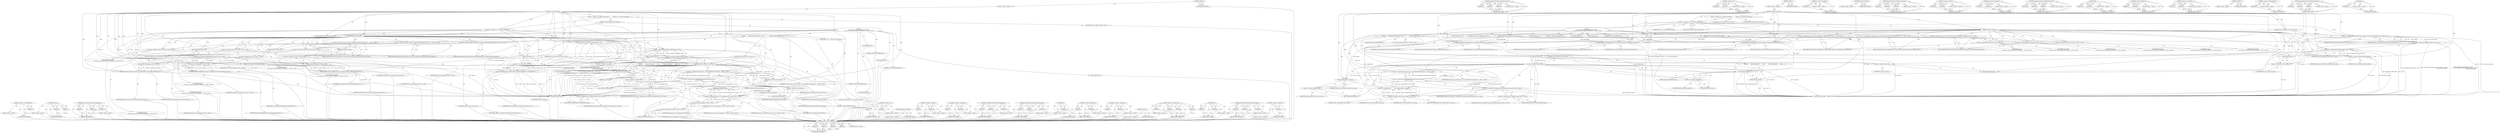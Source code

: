 digraph "obj" {
vulnerable_218 [label=<(METHOD,&lt;operator&gt;.bracketedPrimary)>];
vulnerable_219 [label=<(PARAM,p1)>];
vulnerable_220 [label=<(BLOCK,&lt;empty&gt;,&lt;empty&gt;)>];
vulnerable_221 [label=<(METHOD_RETURN,ANY)>];
vulnerable_167 [label=<(METHOD,std.move)>];
vulnerable_168 [label=<(PARAM,p1)>];
vulnerable_169 [label=<(PARAM,p2)>];
vulnerable_170 [label=<(BLOCK,&lt;empty&gt;,&lt;empty&gt;)>];
vulnerable_171 [label=<(METHOD_RETURN,ANY)>];
vulnerable_194 [label=<(METHOD,Java_PlatformSensorProvider_createSensor)>];
vulnerable_195 [label=<(PARAM,p1)>];
vulnerable_196 [label=<(PARAM,p2)>];
vulnerable_197 [label=<(PARAM,p3)>];
vulnerable_198 [label=<(BLOCK,&lt;empty&gt;,&lt;empty&gt;)>];
vulnerable_199 [label=<(METHOD_RETURN,ANY)>];
vulnerable_6 [label=<(METHOD,&lt;global&gt;)<SUB>1</SUB>>];
vulnerable_7 [label=<(BLOCK,&lt;empty&gt;,&lt;empty&gt;)<SUB>1</SUB>>];
vulnerable_8 [label=<(METHOD,CreateSensorInternal)<SUB>1</SUB>>];
vulnerable_9 [label="<(PARAM,mojom::SensorType type)<SUB>2</SUB>>"];
vulnerable_10 [label="<(PARAM,mojo::ScopedSharedBufferMapping mapping)<SUB>3</SUB>>"];
vulnerable_11 [label=<(PARAM,const CreateSensorCallback&amp; callback)<SUB>4</SUB>>];
vulnerable_12 [label=<(BLOCK,{
   JNIEnv* env = AttachCurrentThread();
 
   ...,{
   JNIEnv* env = AttachCurrentThread();
 
   ...)<SUB>4</SUB>>];
vulnerable_13 [label="<(LOCAL,JNIEnv* env: JNIEnv*)<SUB>5</SUB>>"];
vulnerable_14 [label=<(&lt;operator&gt;.assignment,* env = AttachCurrentThread())<SUB>5</SUB>>];
vulnerable_15 [label=<(IDENTIFIER,env,* env = AttachCurrentThread())<SUB>5</SUB>>];
vulnerable_16 [label=<(AttachCurrentThread,AttachCurrentThread())<SUB>5</SUB>>];
vulnerable_17 [label=<(CONTROL_STRUCTURE,SWITCH,switch(type))<SUB>7</SUB>>];
vulnerable_18 [label=<(IDENTIFIER,type,switch(type))<SUB>7</SUB>>];
vulnerable_19 [label="<(BLOCK,{
     case mojom::SensorType::ABSOLUTE_ORIENTA...,{
     case mojom::SensorType::ABSOLUTE_ORIENTA...)<SUB>7</SUB>>"];
vulnerable_20 [label=<(JUMP_TARGET,case)<SUB>8</SUB>>];
vulnerable_21 [label="<(&lt;operator&gt;.fieldAccess,mojom::SensorType::ABSOLUTE_ORIENTATION_EULER_A...)<SUB>8</SUB>>"];
vulnerable_22 [label="<(&lt;operator&gt;.fieldAccess,mojom::SensorType)<SUB>8</SUB>>"];
vulnerable_23 [label="<(IDENTIFIER,mojom,{
     case mojom::SensorType::ABSOLUTE_ORIENTA...)<SUB>8</SUB>>"];
vulnerable_24 [label="<(IDENTIFIER,SensorType,{
     case mojom::SensorType::ABSOLUTE_ORIENTA...)<SUB>8</SUB>>"];
vulnerable_25 [label=<(FIELD_IDENTIFIER,ABSOLUTE_ORIENTATION_EULER_ANGLES,ABSOLUTE_ORIENTATION_EULER_ANGLES)<SUB>8</SUB>>];
vulnerable_26 [label=<(CreateAbsoluteOrientationEulerAnglesSensor,CreateAbsoluteOrientationEulerAnglesSensor(env,...)<SUB>9</SUB>>];
vulnerable_27 [label=<(IDENTIFIER,env,CreateAbsoluteOrientationEulerAnglesSensor(env,...)<SUB>9</SUB>>];
vulnerable_28 [label="<(std.move,std::move(mapping))<SUB>9</SUB>>"];
vulnerable_29 [label="<(&lt;operator&gt;.fieldAccess,std::move)<SUB>9</SUB>>"];
vulnerable_30 [label="<(IDENTIFIER,std,std::move(mapping))<SUB>9</SUB>>"];
vulnerable_31 [label=<(FIELD_IDENTIFIER,move,move)<SUB>9</SUB>>];
vulnerable_32 [label="<(IDENTIFIER,mapping,std::move(mapping))<SUB>9</SUB>>"];
vulnerable_33 [label=<(IDENTIFIER,callback,CreateAbsoluteOrientationEulerAnglesSensor(env,...)<SUB>10</SUB>>];
vulnerable_34 [label=<(CONTROL_STRUCTURE,BREAK,break;)<SUB>11</SUB>>];
vulnerable_35 [label=<(JUMP_TARGET,case)<SUB>12</SUB>>];
vulnerable_36 [label="<(&lt;operator&gt;.fieldAccess,mojom::SensorType::ABSOLUTE_ORIENTATION_QUATERNION)<SUB>12</SUB>>"];
vulnerable_37 [label="<(&lt;operator&gt;.fieldAccess,mojom::SensorType)<SUB>12</SUB>>"];
vulnerable_38 [label="<(IDENTIFIER,mojom,{
     case mojom::SensorType::ABSOLUTE_ORIENTA...)<SUB>12</SUB>>"];
vulnerable_39 [label="<(IDENTIFIER,SensorType,{
     case mojom::SensorType::ABSOLUTE_ORIENTA...)<SUB>12</SUB>>"];
vulnerable_40 [label=<(FIELD_IDENTIFIER,ABSOLUTE_ORIENTATION_QUATERNION,ABSOLUTE_ORIENTATION_QUATERNION)<SUB>12</SUB>>];
vulnerable_41 [label=<(CreateAbsoluteOrientationQuaternionSensor,CreateAbsoluteOrientationQuaternionSensor(env, ...)<SUB>13</SUB>>];
vulnerable_42 [label=<(IDENTIFIER,env,CreateAbsoluteOrientationQuaternionSensor(env, ...)<SUB>13</SUB>>];
vulnerable_43 [label="<(std.move,std::move(mapping))<SUB>13</SUB>>"];
vulnerable_44 [label="<(&lt;operator&gt;.fieldAccess,std::move)<SUB>13</SUB>>"];
vulnerable_45 [label="<(IDENTIFIER,std,std::move(mapping))<SUB>13</SUB>>"];
vulnerable_46 [label=<(FIELD_IDENTIFIER,move,move)<SUB>13</SUB>>];
vulnerable_47 [label="<(IDENTIFIER,mapping,std::move(mapping))<SUB>13</SUB>>"];
vulnerable_48 [label=<(IDENTIFIER,callback,CreateAbsoluteOrientationQuaternionSensor(env, ...)<SUB>14</SUB>>];
vulnerable_49 [label=<(CONTROL_STRUCTURE,BREAK,break;)<SUB>15</SUB>>];
vulnerable_50 [label=<(JUMP_TARGET,case)<SUB>16</SUB>>];
vulnerable_51 [label="<(&lt;operator&gt;.fieldAccess,mojom::SensorType::RELATIVE_ORIENTATION_EULER_A...)<SUB>16</SUB>>"];
vulnerable_52 [label="<(&lt;operator&gt;.fieldAccess,mojom::SensorType)<SUB>16</SUB>>"];
vulnerable_53 [label="<(IDENTIFIER,mojom,{
     case mojom::SensorType::ABSOLUTE_ORIENTA...)<SUB>16</SUB>>"];
vulnerable_54 [label="<(IDENTIFIER,SensorType,{
     case mojom::SensorType::ABSOLUTE_ORIENTA...)<SUB>16</SUB>>"];
vulnerable_55 [label=<(FIELD_IDENTIFIER,RELATIVE_ORIENTATION_EULER_ANGLES,RELATIVE_ORIENTATION_EULER_ANGLES)<SUB>16</SUB>>];
vulnerable_56 [label=<(CreateRelativeOrientationEulerAnglesSensor,CreateRelativeOrientationEulerAnglesSensor(env,...)<SUB>17</SUB>>];
vulnerable_57 [label=<(IDENTIFIER,env,CreateRelativeOrientationEulerAnglesSensor(env,...)<SUB>17</SUB>>];
vulnerable_58 [label="<(std.move,std::move(mapping))<SUB>17</SUB>>"];
vulnerable_59 [label="<(&lt;operator&gt;.fieldAccess,std::move)<SUB>17</SUB>>"];
vulnerable_60 [label="<(IDENTIFIER,std,std::move(mapping))<SUB>17</SUB>>"];
vulnerable_61 [label=<(FIELD_IDENTIFIER,move,move)<SUB>17</SUB>>];
vulnerable_62 [label="<(IDENTIFIER,mapping,std::move(mapping))<SUB>17</SUB>>"];
vulnerable_63 [label=<(IDENTIFIER,callback,CreateRelativeOrientationEulerAnglesSensor(env,...)<SUB>18</SUB>>];
vulnerable_64 [label=<(CONTROL_STRUCTURE,BREAK,break;)<SUB>19</SUB>>];
vulnerable_65 [label=<(JUMP_TARGET,default)<SUB>20</SUB>>];
vulnerable_66 [label=<(BLOCK,{
       ScopedJavaLocalRef&lt;jobject&gt; sensor =
 ...,{
       ScopedJavaLocalRef&lt;jobject&gt; sensor =
 ...)<SUB>20</SUB>>];
vulnerable_67 [label=<(&lt;operator&gt;.assignment,ScopedJavaLocalRef&lt;jobject&gt; sensor =
          ...)<SUB>21</SUB>>];
vulnerable_68 [label=<(&lt;operator&gt;.greaterThan,ScopedJavaLocalRef&lt;jobject&gt; sensor)<SUB>21</SUB>>];
vulnerable_69 [label=<(&lt;operator&gt;.lessThan,ScopedJavaLocalRef&lt;jobject)<SUB>21</SUB>>];
vulnerable_70 [label=<(IDENTIFIER,ScopedJavaLocalRef,ScopedJavaLocalRef&lt;jobject)<SUB>21</SUB>>];
vulnerable_71 [label=<(IDENTIFIER,jobject,ScopedJavaLocalRef&lt;jobject)<SUB>21</SUB>>];
vulnerable_72 [label=<(IDENTIFIER,sensor,ScopedJavaLocalRef&lt;jobject&gt; sensor)<SUB>21</SUB>>];
vulnerable_73 [label=<(Java_PlatformSensorProvider_createSensor,Java_PlatformSensorProvider_createSensor(env, j...)<SUB>22</SUB>>];
vulnerable_74 [label=<(IDENTIFIER,env,Java_PlatformSensorProvider_createSensor(env, j...)<SUB>22</SUB>>];
vulnerable_75 [label=<(IDENTIFIER,j_object_,Java_PlatformSensorProvider_createSensor(env, j...)<SUB>22</SUB>>];
vulnerable_76 [label=<(&lt;operator&gt;.cast,static_cast&lt;jint&gt;(type))<SUB>23</SUB>>];
vulnerable_77 [label=<(UNKNOWN,jint,jint)<SUB>23</SUB>>];
vulnerable_78 [label=<(IDENTIFIER,type,static_cast&lt;jint&gt;(type))<SUB>23</SUB>>];
vulnerable_79 [label=<(CONTROL_STRUCTURE,IF,if (!sensor.obj()))<SUB>25</SUB>>];
vulnerable_80 [label=<(&lt;operator&gt;.logicalNot,!sensor.obj())<SUB>25</SUB>>];
vulnerable_81 [label=<(obj,sensor.obj())<SUB>25</SUB>>];
vulnerable_82 [label=<(&lt;operator&gt;.fieldAccess,sensor.obj)<SUB>25</SUB>>];
vulnerable_83 [label=<(IDENTIFIER,sensor,sensor.obj())<SUB>25</SUB>>];
vulnerable_84 [label=<(FIELD_IDENTIFIER,obj,obj)<SUB>25</SUB>>];
vulnerable_85 [label=<(BLOCK,{
        callback.Run(nullptr);
        return...,{
        callback.Run(nullptr);
        return...)<SUB>25</SUB>>];
vulnerable_86 [label=<(Run,callback.Run(nullptr))<SUB>26</SUB>>];
vulnerable_87 [label=<(&lt;operator&gt;.fieldAccess,callback.Run)<SUB>26</SUB>>];
vulnerable_88 [label=<(IDENTIFIER,callback,callback.Run(nullptr))<SUB>26</SUB>>];
vulnerable_89 [label=<(FIELD_IDENTIFIER,Run,Run)<SUB>26</SUB>>];
vulnerable_90 [label=<(LITERAL,nullptr,callback.Run(nullptr))<SUB>26</SUB>>];
vulnerable_91 [label=<(RETURN,return;,return;)<SUB>27</SUB>>];
vulnerable_92 [label="<(LOCAL,auto concrete_sensor: auto)<SUB>30</SUB>>"];
vulnerable_93 [label="<(&lt;operator&gt;.assignment,concrete_sensor = base::MakeRefCounted&lt;Platform...)<SUB>30</SUB>>"];
vulnerable_94 [label="<(IDENTIFIER,concrete_sensor,concrete_sensor = base::MakeRefCounted&lt;Platform...)<SUB>30</SUB>>"];
vulnerable_95 [label="<(&lt;operator&gt;.greaterThan,base::MakeRefCounted&lt;PlatformSensorAndroid&gt;(
  ...)<SUB>30</SUB>>"];
vulnerable_96 [label="<(&lt;operator&gt;.lessThan,base::MakeRefCounted&lt;PlatformSensorAndroid)<SUB>30</SUB>>"];
vulnerable_97 [label="<(&lt;operator&gt;.fieldAccess,base::MakeRefCounted)<SUB>30</SUB>>"];
vulnerable_98 [label="<(IDENTIFIER,base,base::MakeRefCounted&lt;PlatformSensorAndroid)<SUB>30</SUB>>"];
vulnerable_99 [label=<(FIELD_IDENTIFIER,MakeRefCounted,MakeRefCounted)<SUB>30</SUB>>];
vulnerable_100 [label="<(IDENTIFIER,PlatformSensorAndroid,base::MakeRefCounted&lt;PlatformSensorAndroid)<SUB>30</SUB>>"];
vulnerable_101 [label="<(&lt;operator&gt;.bracketedPrimary,(
          type, std::move(mapping), this, sen...)<SUB>30</SUB>>"];
vulnerable_102 [label="<(&lt;operator&gt;.expressionList,type, std::move(mapping), this, sensor)<SUB>31</SUB>>"];
vulnerable_103 [label="<(IDENTIFIER,type,type, std::move(mapping), this, sensor)<SUB>31</SUB>>"];
vulnerable_104 [label="<(std.move,std::move(mapping))<SUB>31</SUB>>"];
vulnerable_105 [label="<(&lt;operator&gt;.fieldAccess,std::move)<SUB>31</SUB>>"];
vulnerable_106 [label="<(IDENTIFIER,std,std::move(mapping))<SUB>31</SUB>>"];
vulnerable_107 [label=<(FIELD_IDENTIFIER,move,move)<SUB>31</SUB>>];
vulnerable_108 [label="<(IDENTIFIER,mapping,std::move(mapping))<SUB>31</SUB>>"];
vulnerable_109 [label="<(LITERAL,this,type, std::move(mapping), this, sensor)<SUB>31</SUB>>"];
vulnerable_110 [label="<(IDENTIFIER,sensor,type, std::move(mapping), this, sensor)<SUB>31</SUB>>"];
vulnerable_111 [label=<(Run,callback.Run(concrete_sensor))<SUB>32</SUB>>];
vulnerable_112 [label=<(&lt;operator&gt;.fieldAccess,callback.Run)<SUB>32</SUB>>];
vulnerable_113 [label=<(IDENTIFIER,callback,callback.Run(concrete_sensor))<SUB>32</SUB>>];
vulnerable_114 [label=<(FIELD_IDENTIFIER,Run,Run)<SUB>32</SUB>>];
vulnerable_115 [label=<(IDENTIFIER,concrete_sensor,callback.Run(concrete_sensor))<SUB>32</SUB>>];
vulnerable_116 [label=<(CONTROL_STRUCTURE,BREAK,break;)<SUB>33</SUB>>];
vulnerable_117 [label=<(METHOD_RETURN,void)<SUB>1</SUB>>];
vulnerable_119 [label=<(METHOD_RETURN,ANY)<SUB>1</SUB>>];
vulnerable_200 [label=<(METHOD,&lt;operator&gt;.cast)>];
vulnerable_201 [label=<(PARAM,p1)>];
vulnerable_202 [label=<(PARAM,p2)>];
vulnerable_203 [label=<(BLOCK,&lt;empty&gt;,&lt;empty&gt;)>];
vulnerable_204 [label=<(METHOD_RETURN,ANY)>];
vulnerable_153 [label=<(METHOD,AttachCurrentThread)>];
vulnerable_154 [label=<(BLOCK,&lt;empty&gt;,&lt;empty&gt;)>];
vulnerable_155 [label=<(METHOD_RETURN,ANY)>];
vulnerable_189 [label=<(METHOD,&lt;operator&gt;.lessThan)>];
vulnerable_190 [label=<(PARAM,p1)>];
vulnerable_191 [label=<(PARAM,p2)>];
vulnerable_192 [label=<(BLOCK,&lt;empty&gt;,&lt;empty&gt;)>];
vulnerable_193 [label=<(METHOD_RETURN,ANY)>];
vulnerable_184 [label=<(METHOD,&lt;operator&gt;.greaterThan)>];
vulnerable_185 [label=<(PARAM,p1)>];
vulnerable_186 [label=<(PARAM,p2)>];
vulnerable_187 [label=<(BLOCK,&lt;empty&gt;,&lt;empty&gt;)>];
vulnerable_188 [label=<(METHOD_RETURN,ANY)>];
vulnerable_178 [label=<(METHOD,CreateRelativeOrientationEulerAnglesSensor)>];
vulnerable_179 [label=<(PARAM,p1)>];
vulnerable_180 [label=<(PARAM,p2)>];
vulnerable_181 [label=<(PARAM,p3)>];
vulnerable_182 [label=<(BLOCK,&lt;empty&gt;,&lt;empty&gt;)>];
vulnerable_183 [label=<(METHOD_RETURN,ANY)>];
vulnerable_161 [label=<(METHOD,CreateAbsoluteOrientationEulerAnglesSensor)>];
vulnerable_162 [label=<(PARAM,p1)>];
vulnerable_163 [label=<(PARAM,p2)>];
vulnerable_164 [label=<(PARAM,p3)>];
vulnerable_165 [label=<(BLOCK,&lt;empty&gt;,&lt;empty&gt;)>];
vulnerable_166 [label=<(METHOD_RETURN,ANY)>];
vulnerable_209 [label=<(METHOD,obj)>];
vulnerable_210 [label=<(PARAM,p1)>];
vulnerable_211 [label=<(BLOCK,&lt;empty&gt;,&lt;empty&gt;)>];
vulnerable_212 [label=<(METHOD_RETURN,ANY)>];
vulnerable_156 [label=<(METHOD,&lt;operator&gt;.fieldAccess)>];
vulnerable_157 [label=<(PARAM,p1)>];
vulnerable_158 [label=<(PARAM,p2)>];
vulnerable_159 [label=<(BLOCK,&lt;empty&gt;,&lt;empty&gt;)>];
vulnerable_160 [label=<(METHOD_RETURN,ANY)>];
vulnerable_148 [label=<(METHOD,&lt;operator&gt;.assignment)>];
vulnerable_149 [label=<(PARAM,p1)>];
vulnerable_150 [label=<(PARAM,p2)>];
vulnerable_151 [label=<(BLOCK,&lt;empty&gt;,&lt;empty&gt;)>];
vulnerable_152 [label=<(METHOD_RETURN,ANY)>];
vulnerable_142 [label=<(METHOD,&lt;global&gt;)<SUB>1</SUB>>];
vulnerable_143 [label=<(BLOCK,&lt;empty&gt;,&lt;empty&gt;)>];
vulnerable_144 [label=<(METHOD_RETURN,ANY)>];
vulnerable_222 [label=<(METHOD,&lt;operator&gt;.expressionList)>];
vulnerable_223 [label=<(PARAM,p1)>];
vulnerable_224 [label=<(PARAM,p2)>];
vulnerable_225 [label=<(PARAM,p3)>];
vulnerable_226 [label=<(PARAM,p4)>];
vulnerable_227 [label=<(BLOCK,&lt;empty&gt;,&lt;empty&gt;)>];
vulnerable_228 [label=<(METHOD_RETURN,ANY)>];
vulnerable_213 [label=<(METHOD,Run)>];
vulnerable_214 [label=<(PARAM,p1)>];
vulnerable_215 [label=<(PARAM,p2)>];
vulnerable_216 [label=<(BLOCK,&lt;empty&gt;,&lt;empty&gt;)>];
vulnerable_217 [label=<(METHOD_RETURN,ANY)>];
vulnerable_172 [label=<(METHOD,CreateAbsoluteOrientationQuaternionSensor)>];
vulnerable_173 [label=<(PARAM,p1)>];
vulnerable_174 [label=<(PARAM,p2)>];
vulnerable_175 [label=<(PARAM,p3)>];
vulnerable_176 [label=<(BLOCK,&lt;empty&gt;,&lt;empty&gt;)>];
vulnerable_177 [label=<(METHOD_RETURN,ANY)>];
vulnerable_205 [label=<(METHOD,&lt;operator&gt;.logicalNot)>];
vulnerable_206 [label=<(PARAM,p1)>];
vulnerable_207 [label=<(BLOCK,&lt;empty&gt;,&lt;empty&gt;)>];
vulnerable_208 [label=<(METHOD_RETURN,ANY)>];
fixed_199 [label=<(METHOD,&lt;operator&gt;.expressionList)>];
fixed_200 [label=<(PARAM,p1)>];
fixed_201 [label=<(PARAM,p2)>];
fixed_202 [label=<(PARAM,p3)>];
fixed_203 [label=<(PARAM,p4)>];
fixed_204 [label=<(BLOCK,&lt;empty&gt;,&lt;empty&gt;)>];
fixed_205 [label=<(METHOD_RETURN,ANY)>];
fixed_149 [label=<(METHOD,CreateAbsoluteOrientationQuaternionSensor)>];
fixed_150 [label=<(PARAM,p1)>];
fixed_151 [label=<(PARAM,p2)>];
fixed_152 [label=<(PARAM,p3)>];
fixed_153 [label=<(BLOCK,&lt;empty&gt;,&lt;empty&gt;)>];
fixed_154 [label=<(METHOD_RETURN,ANY)>];
fixed_177 [label=<(METHOD,&lt;operator&gt;.cast)>];
fixed_178 [label=<(PARAM,p1)>];
fixed_179 [label=<(PARAM,p2)>];
fixed_180 [label=<(BLOCK,&lt;empty&gt;,&lt;empty&gt;)>];
fixed_181 [label=<(METHOD_RETURN,ANY)>];
fixed_6 [label=<(METHOD,&lt;global&gt;)<SUB>1</SUB>>];
fixed_7 [label=<(BLOCK,&lt;empty&gt;,&lt;empty&gt;)<SUB>1</SUB>>];
fixed_8 [label=<(METHOD,CreateSensorInternal)<SUB>1</SUB>>];
fixed_9 [label="<(PARAM,mojom::SensorType type)<SUB>2</SUB>>"];
fixed_10 [label=<(PARAM,SensorReadingSharedBuffer* reading_buffer)<SUB>3</SUB>>];
fixed_11 [label=<(PARAM,const CreateSensorCallback&amp; callback)<SUB>4</SUB>>];
fixed_12 [label=<(BLOCK,{
   JNIEnv* env = AttachCurrentThread();
 
   ...,{
   JNIEnv* env = AttachCurrentThread();
 
   ...)<SUB>4</SUB>>];
fixed_13 [label="<(LOCAL,JNIEnv* env: JNIEnv*)<SUB>5</SUB>>"];
fixed_14 [label=<(&lt;operator&gt;.assignment,* env = AttachCurrentThread())<SUB>5</SUB>>];
fixed_15 [label=<(IDENTIFIER,env,* env = AttachCurrentThread())<SUB>5</SUB>>];
fixed_16 [label=<(AttachCurrentThread,AttachCurrentThread())<SUB>5</SUB>>];
fixed_17 [label=<(CONTROL_STRUCTURE,SWITCH,switch(type))<SUB>7</SUB>>];
fixed_18 [label=<(IDENTIFIER,type,switch(type))<SUB>7</SUB>>];
fixed_19 [label="<(BLOCK,{
     case mojom::SensorType::ABSOLUTE_ORIENTA...,{
     case mojom::SensorType::ABSOLUTE_ORIENTA...)<SUB>7</SUB>>"];
fixed_20 [label=<(JUMP_TARGET,case)<SUB>8</SUB>>];
fixed_21 [label="<(&lt;operator&gt;.fieldAccess,mojom::SensorType::ABSOLUTE_ORIENTATION_EULER_A...)<SUB>8</SUB>>"];
fixed_22 [label="<(&lt;operator&gt;.fieldAccess,mojom::SensorType)<SUB>8</SUB>>"];
fixed_23 [label="<(IDENTIFIER,mojom,{
     case mojom::SensorType::ABSOLUTE_ORIENTA...)<SUB>8</SUB>>"];
fixed_24 [label="<(IDENTIFIER,SensorType,{
     case mojom::SensorType::ABSOLUTE_ORIENTA...)<SUB>8</SUB>>"];
fixed_25 [label=<(FIELD_IDENTIFIER,ABSOLUTE_ORIENTATION_EULER_ANGLES,ABSOLUTE_ORIENTATION_EULER_ANGLES)<SUB>8</SUB>>];
fixed_26 [label=<(CreateAbsoluteOrientationEulerAnglesSensor,CreateAbsoluteOrientationEulerAnglesSensor(env,...)<SUB>9</SUB>>];
fixed_27 [label=<(IDENTIFIER,env,CreateAbsoluteOrientationEulerAnglesSensor(env,...)<SUB>9</SUB>>];
fixed_28 [label=<(IDENTIFIER,reading_buffer,CreateAbsoluteOrientationEulerAnglesSensor(env,...)<SUB>9</SUB>>];
fixed_29 [label=<(IDENTIFIER,callback,CreateAbsoluteOrientationEulerAnglesSensor(env,...)<SUB>9</SUB>>];
fixed_30 [label=<(CONTROL_STRUCTURE,BREAK,break;)<SUB>10</SUB>>];
fixed_31 [label=<(JUMP_TARGET,case)<SUB>11</SUB>>];
fixed_32 [label="<(&lt;operator&gt;.fieldAccess,mojom::SensorType::ABSOLUTE_ORIENTATION_QUATERNION)<SUB>11</SUB>>"];
fixed_33 [label="<(&lt;operator&gt;.fieldAccess,mojom::SensorType)<SUB>11</SUB>>"];
fixed_34 [label="<(IDENTIFIER,mojom,{
     case mojom::SensorType::ABSOLUTE_ORIENTA...)<SUB>11</SUB>>"];
fixed_35 [label="<(IDENTIFIER,SensorType,{
     case mojom::SensorType::ABSOLUTE_ORIENTA...)<SUB>11</SUB>>"];
fixed_36 [label=<(FIELD_IDENTIFIER,ABSOLUTE_ORIENTATION_QUATERNION,ABSOLUTE_ORIENTATION_QUATERNION)<SUB>11</SUB>>];
fixed_37 [label=<(CreateAbsoluteOrientationQuaternionSensor,CreateAbsoluteOrientationQuaternionSensor(env, ...)<SUB>12</SUB>>];
fixed_38 [label=<(IDENTIFIER,env,CreateAbsoluteOrientationQuaternionSensor(env, ...)<SUB>12</SUB>>];
fixed_39 [label=<(IDENTIFIER,reading_buffer,CreateAbsoluteOrientationQuaternionSensor(env, ...)<SUB>12</SUB>>];
fixed_40 [label=<(IDENTIFIER,callback,CreateAbsoluteOrientationQuaternionSensor(env, ...)<SUB>12</SUB>>];
fixed_41 [label=<(CONTROL_STRUCTURE,BREAK,break;)<SUB>13</SUB>>];
fixed_42 [label=<(JUMP_TARGET,case)<SUB>14</SUB>>];
fixed_43 [label="<(&lt;operator&gt;.fieldAccess,mojom::SensorType::RELATIVE_ORIENTATION_EULER_A...)<SUB>14</SUB>>"];
fixed_44 [label="<(&lt;operator&gt;.fieldAccess,mojom::SensorType)<SUB>14</SUB>>"];
fixed_45 [label="<(IDENTIFIER,mojom,{
     case mojom::SensorType::ABSOLUTE_ORIENTA...)<SUB>14</SUB>>"];
fixed_46 [label="<(IDENTIFIER,SensorType,{
     case mojom::SensorType::ABSOLUTE_ORIENTA...)<SUB>14</SUB>>"];
fixed_47 [label=<(FIELD_IDENTIFIER,RELATIVE_ORIENTATION_EULER_ANGLES,RELATIVE_ORIENTATION_EULER_ANGLES)<SUB>14</SUB>>];
fixed_48 [label=<(CreateRelativeOrientationEulerAnglesSensor,CreateRelativeOrientationEulerAnglesSensor(env,...)<SUB>15</SUB>>];
fixed_49 [label=<(IDENTIFIER,env,CreateRelativeOrientationEulerAnglesSensor(env,...)<SUB>15</SUB>>];
fixed_50 [label=<(IDENTIFIER,reading_buffer,CreateRelativeOrientationEulerAnglesSensor(env,...)<SUB>15</SUB>>];
fixed_51 [label=<(IDENTIFIER,callback,CreateRelativeOrientationEulerAnglesSensor(env,...)<SUB>15</SUB>>];
fixed_52 [label=<(CONTROL_STRUCTURE,BREAK,break;)<SUB>16</SUB>>];
fixed_53 [label=<(JUMP_TARGET,default)<SUB>17</SUB>>];
fixed_54 [label=<(BLOCK,{
       ScopedJavaLocalRef&lt;jobject&gt; sensor =
 ...,{
       ScopedJavaLocalRef&lt;jobject&gt; sensor =
 ...)<SUB>17</SUB>>];
fixed_55 [label=<(&lt;operator&gt;.assignment,ScopedJavaLocalRef&lt;jobject&gt; sensor =
          ...)<SUB>18</SUB>>];
fixed_56 [label=<(&lt;operator&gt;.greaterThan,ScopedJavaLocalRef&lt;jobject&gt; sensor)<SUB>18</SUB>>];
fixed_57 [label=<(&lt;operator&gt;.lessThan,ScopedJavaLocalRef&lt;jobject)<SUB>18</SUB>>];
fixed_58 [label=<(IDENTIFIER,ScopedJavaLocalRef,ScopedJavaLocalRef&lt;jobject)<SUB>18</SUB>>];
fixed_59 [label=<(IDENTIFIER,jobject,ScopedJavaLocalRef&lt;jobject)<SUB>18</SUB>>];
fixed_60 [label=<(IDENTIFIER,sensor,ScopedJavaLocalRef&lt;jobject&gt; sensor)<SUB>18</SUB>>];
fixed_61 [label=<(Java_PlatformSensorProvider_createSensor,Java_PlatformSensorProvider_createSensor(env, j...)<SUB>19</SUB>>];
fixed_62 [label=<(IDENTIFIER,env,Java_PlatformSensorProvider_createSensor(env, j...)<SUB>19</SUB>>];
fixed_63 [label=<(IDENTIFIER,j_object_,Java_PlatformSensorProvider_createSensor(env, j...)<SUB>19</SUB>>];
fixed_64 [label=<(&lt;operator&gt;.cast,static_cast&lt;jint&gt;(type))<SUB>20</SUB>>];
fixed_65 [label=<(UNKNOWN,jint,jint)<SUB>20</SUB>>];
fixed_66 [label=<(IDENTIFIER,type,static_cast&lt;jint&gt;(type))<SUB>20</SUB>>];
fixed_67 [label=<(CONTROL_STRUCTURE,IF,if (!sensor.obj()))<SUB>22</SUB>>];
fixed_68 [label=<(&lt;operator&gt;.logicalNot,!sensor.obj())<SUB>22</SUB>>];
fixed_69 [label=<(obj,sensor.obj())<SUB>22</SUB>>];
fixed_70 [label=<(&lt;operator&gt;.fieldAccess,sensor.obj)<SUB>22</SUB>>];
fixed_71 [label=<(IDENTIFIER,sensor,sensor.obj())<SUB>22</SUB>>];
fixed_72 [label=<(FIELD_IDENTIFIER,obj,obj)<SUB>22</SUB>>];
fixed_73 [label=<(BLOCK,{
        callback.Run(nullptr);
        return...,{
        callback.Run(nullptr);
        return...)<SUB>22</SUB>>];
fixed_74 [label=<(Run,callback.Run(nullptr))<SUB>23</SUB>>];
fixed_75 [label=<(&lt;operator&gt;.fieldAccess,callback.Run)<SUB>23</SUB>>];
fixed_76 [label=<(IDENTIFIER,callback,callback.Run(nullptr))<SUB>23</SUB>>];
fixed_77 [label=<(FIELD_IDENTIFIER,Run,Run)<SUB>23</SUB>>];
fixed_78 [label=<(LITERAL,nullptr,callback.Run(nullptr))<SUB>23</SUB>>];
fixed_79 [label=<(RETURN,return;,return;)<SUB>24</SUB>>];
fixed_80 [label="<(LOCAL,auto concrete_sensor: auto)<SUB>27</SUB>>"];
fixed_81 [label="<(&lt;operator&gt;.assignment,concrete_sensor = base::MakeRefCounted&lt;Platform...)<SUB>27</SUB>>"];
fixed_82 [label="<(IDENTIFIER,concrete_sensor,concrete_sensor = base::MakeRefCounted&lt;Platform...)<SUB>27</SUB>>"];
fixed_83 [label="<(&lt;operator&gt;.greaterThan,base::MakeRefCounted&lt;PlatformSensorAndroid&gt;(
  ...)<SUB>27</SUB>>"];
fixed_84 [label="<(&lt;operator&gt;.lessThan,base::MakeRefCounted&lt;PlatformSensorAndroid)<SUB>27</SUB>>"];
fixed_85 [label="<(&lt;operator&gt;.fieldAccess,base::MakeRefCounted)<SUB>27</SUB>>"];
fixed_86 [label="<(IDENTIFIER,base,base::MakeRefCounted&lt;PlatformSensorAndroid)<SUB>27</SUB>>"];
fixed_87 [label=<(FIELD_IDENTIFIER,MakeRefCounted,MakeRefCounted)<SUB>27</SUB>>];
fixed_88 [label="<(IDENTIFIER,PlatformSensorAndroid,base::MakeRefCounted&lt;PlatformSensorAndroid)<SUB>27</SUB>>"];
fixed_89 [label=<(&lt;operator&gt;.bracketedPrimary,(
          type, reading_buffer, this, sensor))<SUB>27</SUB>>];
fixed_90 [label=<(&lt;operator&gt;.expressionList,type, reading_buffer, this, sensor)<SUB>28</SUB>>];
fixed_91 [label=<(IDENTIFIER,type,type, reading_buffer, this, sensor)<SUB>28</SUB>>];
fixed_92 [label=<(IDENTIFIER,reading_buffer,type, reading_buffer, this, sensor)<SUB>28</SUB>>];
fixed_93 [label=<(LITERAL,this,type, reading_buffer, this, sensor)<SUB>28</SUB>>];
fixed_94 [label=<(IDENTIFIER,sensor,type, reading_buffer, this, sensor)<SUB>28</SUB>>];
fixed_95 [label=<(Run,callback.Run(concrete_sensor))<SUB>29</SUB>>];
fixed_96 [label=<(&lt;operator&gt;.fieldAccess,callback.Run)<SUB>29</SUB>>];
fixed_97 [label=<(IDENTIFIER,callback,callback.Run(concrete_sensor))<SUB>29</SUB>>];
fixed_98 [label=<(FIELD_IDENTIFIER,Run,Run)<SUB>29</SUB>>];
fixed_99 [label=<(IDENTIFIER,concrete_sensor,callback.Run(concrete_sensor))<SUB>29</SUB>>];
fixed_100 [label=<(CONTROL_STRUCTURE,BREAK,break;)<SUB>30</SUB>>];
fixed_101 [label=<(METHOD_RETURN,void)<SUB>1</SUB>>];
fixed_103 [label=<(METHOD_RETURN,ANY)<SUB>1</SUB>>];
fixed_182 [label=<(METHOD,&lt;operator&gt;.logicalNot)>];
fixed_183 [label=<(PARAM,p1)>];
fixed_184 [label=<(BLOCK,&lt;empty&gt;,&lt;empty&gt;)>];
fixed_185 [label=<(METHOD_RETURN,ANY)>];
fixed_135 [label=<(METHOD,AttachCurrentThread)>];
fixed_136 [label=<(BLOCK,&lt;empty&gt;,&lt;empty&gt;)>];
fixed_137 [label=<(METHOD_RETURN,ANY)>];
fixed_171 [label=<(METHOD,Java_PlatformSensorProvider_createSensor)>];
fixed_172 [label=<(PARAM,p1)>];
fixed_173 [label=<(PARAM,p2)>];
fixed_174 [label=<(PARAM,p3)>];
fixed_175 [label=<(BLOCK,&lt;empty&gt;,&lt;empty&gt;)>];
fixed_176 [label=<(METHOD_RETURN,ANY)>];
fixed_166 [label=<(METHOD,&lt;operator&gt;.lessThan)>];
fixed_167 [label=<(PARAM,p1)>];
fixed_168 [label=<(PARAM,p2)>];
fixed_169 [label=<(BLOCK,&lt;empty&gt;,&lt;empty&gt;)>];
fixed_170 [label=<(METHOD_RETURN,ANY)>];
fixed_161 [label=<(METHOD,&lt;operator&gt;.greaterThan)>];
fixed_162 [label=<(PARAM,p1)>];
fixed_163 [label=<(PARAM,p2)>];
fixed_164 [label=<(BLOCK,&lt;empty&gt;,&lt;empty&gt;)>];
fixed_165 [label=<(METHOD_RETURN,ANY)>];
fixed_143 [label=<(METHOD,CreateAbsoluteOrientationEulerAnglesSensor)>];
fixed_144 [label=<(PARAM,p1)>];
fixed_145 [label=<(PARAM,p2)>];
fixed_146 [label=<(PARAM,p3)>];
fixed_147 [label=<(BLOCK,&lt;empty&gt;,&lt;empty&gt;)>];
fixed_148 [label=<(METHOD_RETURN,ANY)>];
fixed_190 [label=<(METHOD,Run)>];
fixed_191 [label=<(PARAM,p1)>];
fixed_192 [label=<(PARAM,p2)>];
fixed_193 [label=<(BLOCK,&lt;empty&gt;,&lt;empty&gt;)>];
fixed_194 [label=<(METHOD_RETURN,ANY)>];
fixed_138 [label=<(METHOD,&lt;operator&gt;.fieldAccess)>];
fixed_139 [label=<(PARAM,p1)>];
fixed_140 [label=<(PARAM,p2)>];
fixed_141 [label=<(BLOCK,&lt;empty&gt;,&lt;empty&gt;)>];
fixed_142 [label=<(METHOD_RETURN,ANY)>];
fixed_130 [label=<(METHOD,&lt;operator&gt;.assignment)>];
fixed_131 [label=<(PARAM,p1)>];
fixed_132 [label=<(PARAM,p2)>];
fixed_133 [label=<(BLOCK,&lt;empty&gt;,&lt;empty&gt;)>];
fixed_134 [label=<(METHOD_RETURN,ANY)>];
fixed_124 [label=<(METHOD,&lt;global&gt;)<SUB>1</SUB>>];
fixed_125 [label=<(BLOCK,&lt;empty&gt;,&lt;empty&gt;)>];
fixed_126 [label=<(METHOD_RETURN,ANY)>];
fixed_195 [label=<(METHOD,&lt;operator&gt;.bracketedPrimary)>];
fixed_196 [label=<(PARAM,p1)>];
fixed_197 [label=<(BLOCK,&lt;empty&gt;,&lt;empty&gt;)>];
fixed_198 [label=<(METHOD_RETURN,ANY)>];
fixed_155 [label=<(METHOD,CreateRelativeOrientationEulerAnglesSensor)>];
fixed_156 [label=<(PARAM,p1)>];
fixed_157 [label=<(PARAM,p2)>];
fixed_158 [label=<(PARAM,p3)>];
fixed_159 [label=<(BLOCK,&lt;empty&gt;,&lt;empty&gt;)>];
fixed_160 [label=<(METHOD_RETURN,ANY)>];
fixed_186 [label=<(METHOD,obj)>];
fixed_187 [label=<(PARAM,p1)>];
fixed_188 [label=<(BLOCK,&lt;empty&gt;,&lt;empty&gt;)>];
fixed_189 [label=<(METHOD_RETURN,ANY)>];
vulnerable_218 -> vulnerable_219  [key=0, label="AST: "];
vulnerable_218 -> vulnerable_219  [key=1, label="DDG: "];
vulnerable_218 -> vulnerable_220  [key=0, label="AST: "];
vulnerable_218 -> vulnerable_221  [key=0, label="AST: "];
vulnerable_218 -> vulnerable_221  [key=1, label="CFG: "];
vulnerable_219 -> vulnerable_221  [key=0, label="DDG: p1"];
vulnerable_220 -> fixed_199  [key=0];
vulnerable_221 -> fixed_199  [key=0];
vulnerable_167 -> vulnerable_168  [key=0, label="AST: "];
vulnerable_167 -> vulnerable_168  [key=1, label="DDG: "];
vulnerable_167 -> vulnerable_170  [key=0, label="AST: "];
vulnerable_167 -> vulnerable_169  [key=0, label="AST: "];
vulnerable_167 -> vulnerable_169  [key=1, label="DDG: "];
vulnerable_167 -> vulnerable_171  [key=0, label="AST: "];
vulnerable_167 -> vulnerable_171  [key=1, label="CFG: "];
vulnerable_168 -> vulnerable_171  [key=0, label="DDG: p1"];
vulnerable_169 -> vulnerable_171  [key=0, label="DDG: p2"];
vulnerable_170 -> fixed_199  [key=0];
vulnerable_171 -> fixed_199  [key=0];
vulnerable_194 -> vulnerable_195  [key=0, label="AST: "];
vulnerable_194 -> vulnerable_195  [key=1, label="DDG: "];
vulnerable_194 -> vulnerable_198  [key=0, label="AST: "];
vulnerable_194 -> vulnerable_196  [key=0, label="AST: "];
vulnerable_194 -> vulnerable_196  [key=1, label="DDG: "];
vulnerable_194 -> vulnerable_199  [key=0, label="AST: "];
vulnerable_194 -> vulnerable_199  [key=1, label="CFG: "];
vulnerable_194 -> vulnerable_197  [key=0, label="AST: "];
vulnerable_194 -> vulnerable_197  [key=1, label="DDG: "];
vulnerable_195 -> vulnerable_199  [key=0, label="DDG: p1"];
vulnerable_196 -> vulnerable_199  [key=0, label="DDG: p2"];
vulnerable_197 -> vulnerable_199  [key=0, label="DDG: p3"];
vulnerable_198 -> fixed_199  [key=0];
vulnerable_199 -> fixed_199  [key=0];
vulnerable_6 -> vulnerable_7  [key=0, label="AST: "];
vulnerable_6 -> vulnerable_119  [key=0, label="AST: "];
vulnerable_6 -> vulnerable_119  [key=1, label="CFG: "];
vulnerable_7 -> vulnerable_8  [key=0, label="AST: "];
vulnerable_8 -> vulnerable_9  [key=0, label="AST: "];
vulnerable_8 -> vulnerable_9  [key=1, label="DDG: "];
vulnerable_8 -> vulnerable_10  [key=0, label="AST: "];
vulnerable_8 -> vulnerable_10  [key=1, label="DDG: "];
vulnerable_8 -> vulnerable_11  [key=0, label="AST: "];
vulnerable_8 -> vulnerable_11  [key=1, label="DDG: "];
vulnerable_8 -> vulnerable_12  [key=0, label="AST: "];
vulnerable_8 -> vulnerable_117  [key=0, label="AST: "];
vulnerable_8 -> vulnerable_16  [key=0, label="CFG: "];
vulnerable_8 -> vulnerable_14  [key=0, label="DDG: "];
vulnerable_8 -> vulnerable_18  [key=0, label="DDG: "];
vulnerable_8 -> vulnerable_26  [key=0, label="DDG: "];
vulnerable_8 -> vulnerable_41  [key=0, label="DDG: "];
vulnerable_8 -> vulnerable_56  [key=0, label="DDG: "];
vulnerable_8 -> vulnerable_28  [key=0, label="DDG: "];
vulnerable_8 -> vulnerable_43  [key=0, label="DDG: "];
vulnerable_8 -> vulnerable_58  [key=0, label="DDG: "];
vulnerable_8 -> vulnerable_111  [key=0, label="DDG: "];
vulnerable_8 -> vulnerable_68  [key=0, label="DDG: "];
vulnerable_8 -> vulnerable_73  [key=0, label="DDG: "];
vulnerable_8 -> vulnerable_91  [key=0, label="DDG: "];
vulnerable_8 -> vulnerable_69  [key=0, label="DDG: "];
vulnerable_8 -> vulnerable_76  [key=0, label="DDG: "];
vulnerable_8 -> vulnerable_86  [key=0, label="DDG: "];
vulnerable_8 -> vulnerable_96  [key=0, label="DDG: "];
vulnerable_8 -> vulnerable_102  [key=0, label="DDG: "];
vulnerable_8 -> vulnerable_104  [key=0, label="DDG: "];
vulnerable_9 -> vulnerable_73  [key=0, label="DDG: type"];
vulnerable_9 -> vulnerable_76  [key=0, label="DDG: type"];
vulnerable_9 -> vulnerable_102  [key=0, label="DDG: type"];
vulnerable_10 -> vulnerable_117  [key=0, label="DDG: mapping"];
vulnerable_10 -> vulnerable_28  [key=0, label="DDG: mapping"];
vulnerable_10 -> vulnerable_43  [key=0, label="DDG: mapping"];
vulnerable_10 -> vulnerable_58  [key=0, label="DDG: mapping"];
vulnerable_10 -> vulnerable_104  [key=0, label="DDG: mapping"];
vulnerable_11 -> vulnerable_117  [key=0, label="DDG: callback"];
vulnerable_11 -> vulnerable_26  [key=0, label="DDG: callback"];
vulnerable_11 -> vulnerable_41  [key=0, label="DDG: callback"];
vulnerable_11 -> vulnerable_56  [key=0, label="DDG: callback"];
vulnerable_11 -> vulnerable_111  [key=0, label="DDG: callback"];
vulnerable_11 -> vulnerable_86  [key=0, label="DDG: callback"];
vulnerable_12 -> vulnerable_13  [key=0, label="AST: "];
vulnerable_12 -> vulnerable_14  [key=0, label="AST: "];
vulnerable_12 -> vulnerable_17  [key=0, label="AST: "];
vulnerable_13 -> fixed_199  [key=0];
vulnerable_14 -> vulnerable_15  [key=0, label="AST: "];
vulnerable_14 -> vulnerable_16  [key=0, label="AST: "];
vulnerable_14 -> vulnerable_18  [key=0, label="CFG: "];
vulnerable_14 -> vulnerable_117  [key=0, label="DDG: AttachCurrentThread()"];
vulnerable_14 -> vulnerable_117  [key=1, label="DDG: * env = AttachCurrentThread()"];
vulnerable_14 -> vulnerable_26  [key=0, label="DDG: env"];
vulnerable_14 -> vulnerable_41  [key=0, label="DDG: env"];
vulnerable_14 -> vulnerable_56  [key=0, label="DDG: env"];
vulnerable_14 -> vulnerable_73  [key=0, label="DDG: env"];
vulnerable_15 -> fixed_199  [key=0];
vulnerable_16 -> vulnerable_14  [key=0, label="CFG: "];
vulnerable_17 -> vulnerable_18  [key=0, label="AST: "];
vulnerable_17 -> vulnerable_19  [key=0, label="AST: "];
vulnerable_18 -> vulnerable_22  [key=0, label="CFG: "];
vulnerable_18 -> vulnerable_22  [key=1, label="CDG: "];
vulnerable_18 -> vulnerable_37  [key=0, label="CFG: "];
vulnerable_18 -> vulnerable_37  [key=1, label="CDG: "];
vulnerable_18 -> vulnerable_52  [key=0, label="CFG: "];
vulnerable_18 -> vulnerable_52  [key=1, label="CDG: "];
vulnerable_18 -> vulnerable_69  [key=0, label="CFG: "];
vulnerable_18 -> vulnerable_69  [key=1, label="CDG: "];
vulnerable_18 -> vulnerable_21  [key=0, label="CDG: "];
vulnerable_18 -> vulnerable_68  [key=0, label="CDG: "];
vulnerable_18 -> vulnerable_73  [key=0, label="CDG: "];
vulnerable_18 -> vulnerable_26  [key=0, label="CDG: "];
vulnerable_18 -> vulnerable_77  [key=0, label="CDG: "];
vulnerable_18 -> vulnerable_51  [key=0, label="CDG: "];
vulnerable_18 -> vulnerable_28  [key=0, label="CDG: "];
vulnerable_18 -> vulnerable_46  [key=0, label="CDG: "];
vulnerable_18 -> vulnerable_81  [key=0, label="CDG: "];
vulnerable_18 -> vulnerable_84  [key=0, label="CDG: "];
vulnerable_18 -> vulnerable_25  [key=0, label="CDG: "];
vulnerable_18 -> vulnerable_56  [key=0, label="CDG: "];
vulnerable_18 -> vulnerable_67  [key=0, label="CDG: "];
vulnerable_18 -> vulnerable_40  [key=0, label="CDG: "];
vulnerable_18 -> vulnerable_29  [key=0, label="CDG: "];
vulnerable_18 -> vulnerable_76  [key=0, label="CDG: "];
vulnerable_18 -> vulnerable_59  [key=0, label="CDG: "];
vulnerable_18 -> vulnerable_44  [key=0, label="CDG: "];
vulnerable_18 -> vulnerable_82  [key=0, label="CDG: "];
vulnerable_18 -> vulnerable_43  [key=0, label="CDG: "];
vulnerable_18 -> vulnerable_80  [key=0, label="CDG: "];
vulnerable_18 -> vulnerable_58  [key=0, label="CDG: "];
vulnerable_18 -> vulnerable_61  [key=0, label="CDG: "];
vulnerable_18 -> vulnerable_36  [key=0, label="CDG: "];
vulnerable_18 -> vulnerable_41  [key=0, label="CDG: "];
vulnerable_18 -> vulnerable_55  [key=0, label="CDG: "];
vulnerable_18 -> vulnerable_31  [key=0, label="CDG: "];
vulnerable_19 -> vulnerable_20  [key=0, label="AST: "];
vulnerable_19 -> vulnerable_21  [key=0, label="AST: "];
vulnerable_19 -> vulnerable_26  [key=0, label="AST: "];
vulnerable_19 -> vulnerable_34  [key=0, label="AST: "];
vulnerable_19 -> vulnerable_35  [key=0, label="AST: "];
vulnerable_19 -> vulnerable_36  [key=0, label="AST: "];
vulnerable_19 -> vulnerable_41  [key=0, label="AST: "];
vulnerable_19 -> vulnerable_49  [key=0, label="AST: "];
vulnerable_19 -> vulnerable_50  [key=0, label="AST: "];
vulnerable_19 -> vulnerable_51  [key=0, label="AST: "];
vulnerable_19 -> vulnerable_56  [key=0, label="AST: "];
vulnerable_19 -> vulnerable_64  [key=0, label="AST: "];
vulnerable_19 -> vulnerable_65  [key=0, label="AST: "];
vulnerable_19 -> vulnerable_66  [key=0, label="AST: "];
vulnerable_20 -> fixed_199  [key=0];
vulnerable_21 -> vulnerable_22  [key=0, label="AST: "];
vulnerable_21 -> vulnerable_25  [key=0, label="AST: "];
vulnerable_21 -> vulnerable_31  [key=0, label="CFG: "];
vulnerable_22 -> vulnerable_23  [key=0, label="AST: "];
vulnerable_22 -> vulnerable_24  [key=0, label="AST: "];
vulnerable_22 -> vulnerable_25  [key=0, label="CFG: "];
vulnerable_23 -> fixed_199  [key=0];
vulnerable_24 -> fixed_199  [key=0];
vulnerable_25 -> vulnerable_21  [key=0, label="CFG: "];
vulnerable_26 -> vulnerable_27  [key=0, label="AST: "];
vulnerable_26 -> vulnerable_28  [key=0, label="AST: "];
vulnerable_26 -> vulnerable_33  [key=0, label="AST: "];
vulnerable_26 -> vulnerable_117  [key=0, label="CFG: "];
vulnerable_27 -> fixed_199  [key=0];
vulnerable_28 -> vulnerable_29  [key=0, label="AST: "];
vulnerable_28 -> vulnerable_32  [key=0, label="AST: "];
vulnerable_28 -> vulnerable_26  [key=0, label="CFG: "];
vulnerable_28 -> vulnerable_26  [key=1, label="DDG: std::move"];
vulnerable_28 -> vulnerable_26  [key=2, label="DDG: mapping"];
vulnerable_29 -> vulnerable_30  [key=0, label="AST: "];
vulnerable_29 -> vulnerable_31  [key=0, label="AST: "];
vulnerable_29 -> vulnerable_28  [key=0, label="CFG: "];
vulnerable_30 -> fixed_199  [key=0];
vulnerable_31 -> vulnerable_29  [key=0, label="CFG: "];
vulnerable_32 -> fixed_199  [key=0];
vulnerable_33 -> fixed_199  [key=0];
vulnerable_34 -> fixed_199  [key=0];
vulnerable_35 -> fixed_199  [key=0];
vulnerable_36 -> vulnerable_37  [key=0, label="AST: "];
vulnerable_36 -> vulnerable_40  [key=0, label="AST: "];
vulnerable_36 -> vulnerable_46  [key=0, label="CFG: "];
vulnerable_37 -> vulnerable_38  [key=0, label="AST: "];
vulnerable_37 -> vulnerable_39  [key=0, label="AST: "];
vulnerable_37 -> vulnerable_40  [key=0, label="CFG: "];
vulnerable_38 -> fixed_199  [key=0];
vulnerable_39 -> fixed_199  [key=0];
vulnerable_40 -> vulnerable_36  [key=0, label="CFG: "];
vulnerable_41 -> vulnerable_42  [key=0, label="AST: "];
vulnerable_41 -> vulnerable_43  [key=0, label="AST: "];
vulnerable_41 -> vulnerable_48  [key=0, label="AST: "];
vulnerable_41 -> vulnerable_117  [key=0, label="CFG: "];
vulnerable_42 -> fixed_199  [key=0];
vulnerable_43 -> vulnerable_44  [key=0, label="AST: "];
vulnerable_43 -> vulnerable_47  [key=0, label="AST: "];
vulnerable_43 -> vulnerable_41  [key=0, label="CFG: "];
vulnerable_43 -> vulnerable_41  [key=1, label="DDG: std::move"];
vulnerable_43 -> vulnerable_41  [key=2, label="DDG: mapping"];
vulnerable_44 -> vulnerable_45  [key=0, label="AST: "];
vulnerable_44 -> vulnerable_46  [key=0, label="AST: "];
vulnerable_44 -> vulnerable_43  [key=0, label="CFG: "];
vulnerable_45 -> fixed_199  [key=0];
vulnerable_46 -> vulnerable_44  [key=0, label="CFG: "];
vulnerable_47 -> fixed_199  [key=0];
vulnerable_48 -> fixed_199  [key=0];
vulnerable_49 -> fixed_199  [key=0];
vulnerable_50 -> fixed_199  [key=0];
vulnerable_51 -> vulnerable_52  [key=0, label="AST: "];
vulnerable_51 -> vulnerable_55  [key=0, label="AST: "];
vulnerable_51 -> vulnerable_61  [key=0, label="CFG: "];
vulnerable_52 -> vulnerable_53  [key=0, label="AST: "];
vulnerable_52 -> vulnerable_54  [key=0, label="AST: "];
vulnerable_52 -> vulnerable_55  [key=0, label="CFG: "];
vulnerable_53 -> fixed_199  [key=0];
vulnerable_54 -> fixed_199  [key=0];
vulnerable_55 -> vulnerable_51  [key=0, label="CFG: "];
vulnerable_56 -> vulnerable_57  [key=0, label="AST: "];
vulnerable_56 -> vulnerable_58  [key=0, label="AST: "];
vulnerable_56 -> vulnerable_63  [key=0, label="AST: "];
vulnerable_56 -> vulnerable_117  [key=0, label="CFG: "];
vulnerable_57 -> fixed_199  [key=0];
vulnerable_58 -> vulnerable_59  [key=0, label="AST: "];
vulnerable_58 -> vulnerable_62  [key=0, label="AST: "];
vulnerable_58 -> vulnerable_56  [key=0, label="CFG: "];
vulnerable_58 -> vulnerable_56  [key=1, label="DDG: std::move"];
vulnerable_58 -> vulnerable_56  [key=2, label="DDG: mapping"];
vulnerable_59 -> vulnerable_60  [key=0, label="AST: "];
vulnerable_59 -> vulnerable_61  [key=0, label="AST: "];
vulnerable_59 -> vulnerable_58  [key=0, label="CFG: "];
vulnerable_60 -> fixed_199  [key=0];
vulnerable_61 -> vulnerable_59  [key=0, label="CFG: "];
vulnerable_62 -> fixed_199  [key=0];
vulnerable_63 -> fixed_199  [key=0];
vulnerable_64 -> fixed_199  [key=0];
vulnerable_65 -> fixed_199  [key=0];
vulnerable_66 -> vulnerable_67  [key=0, label="AST: "];
vulnerable_66 -> vulnerable_79  [key=0, label="AST: "];
vulnerable_66 -> vulnerable_92  [key=0, label="AST: "];
vulnerable_66 -> vulnerable_93  [key=0, label="AST: "];
vulnerable_66 -> vulnerable_111  [key=0, label="AST: "];
vulnerable_66 -> vulnerable_116  [key=0, label="AST: "];
vulnerable_67 -> vulnerable_68  [key=0, label="AST: "];
vulnerable_67 -> vulnerable_73  [key=0, label="AST: "];
vulnerable_67 -> vulnerable_84  [key=0, label="CFG: "];
vulnerable_67 -> vulnerable_117  [key=0, label="DDG: ScopedJavaLocalRef&lt;jobject&gt; sensor"];
vulnerable_67 -> vulnerable_117  [key=1, label="DDG: Java_PlatformSensorProvider_createSensor(env, j_object_,
                                                   static_cast&lt;jint&gt;(type))"];
vulnerable_67 -> vulnerable_117  [key=2, label="DDG: ScopedJavaLocalRef&lt;jobject&gt; sensor =
          Java_PlatformSensorProvider_createSensor(env, j_object_,
                                                   static_cast&lt;jint&gt;(type))"];
vulnerable_68 -> vulnerable_69  [key=0, label="AST: "];
vulnerable_68 -> vulnerable_72  [key=0, label="AST: "];
vulnerable_68 -> vulnerable_77  [key=0, label="CFG: "];
vulnerable_68 -> vulnerable_117  [key=0, label="DDG: ScopedJavaLocalRef&lt;jobject"];
vulnerable_68 -> vulnerable_117  [key=1, label="DDG: sensor"];
vulnerable_68 -> vulnerable_81  [key=0, label="DDG: sensor"];
vulnerable_68 -> vulnerable_102  [key=0, label="DDG: sensor"];
vulnerable_69 -> vulnerable_70  [key=0, label="AST: "];
vulnerable_69 -> vulnerable_71  [key=0, label="AST: "];
vulnerable_69 -> vulnerable_68  [key=0, label="CFG: "];
vulnerable_69 -> vulnerable_68  [key=1, label="DDG: ScopedJavaLocalRef"];
vulnerable_69 -> vulnerable_68  [key=2, label="DDG: jobject"];
vulnerable_69 -> vulnerable_117  [key=0, label="DDG: jobject"];
vulnerable_69 -> vulnerable_117  [key=1, label="DDG: ScopedJavaLocalRef"];
vulnerable_70 -> fixed_199  [key=0];
vulnerable_71 -> fixed_199  [key=0];
vulnerable_72 -> fixed_199  [key=0];
vulnerable_73 -> vulnerable_74  [key=0, label="AST: "];
vulnerable_73 -> vulnerable_75  [key=0, label="AST: "];
vulnerable_73 -> vulnerable_76  [key=0, label="AST: "];
vulnerable_73 -> vulnerable_67  [key=0, label="CFG: "];
vulnerable_73 -> vulnerable_67  [key=1, label="DDG: env"];
vulnerable_73 -> vulnerable_67  [key=2, label="DDG: j_object_"];
vulnerable_73 -> vulnerable_67  [key=3, label="DDG: static_cast&lt;jint&gt;(type)"];
vulnerable_73 -> vulnerable_117  [key=0, label="DDG: env"];
vulnerable_73 -> vulnerable_117  [key=1, label="DDG: static_cast&lt;jint&gt;(type)"];
vulnerable_73 -> vulnerable_117  [key=2, label="DDG: j_object_"];
vulnerable_74 -> fixed_199  [key=0];
vulnerable_75 -> fixed_199  [key=0];
vulnerable_76 -> vulnerable_77  [key=0, label="AST: "];
vulnerable_76 -> vulnerable_78  [key=0, label="AST: "];
vulnerable_76 -> vulnerable_73  [key=0, label="CFG: "];
vulnerable_76 -> vulnerable_117  [key=0, label="DDG: type"];
vulnerable_77 -> vulnerable_76  [key=0, label="CFG: "];
vulnerable_78 -> fixed_199  [key=0];
vulnerable_79 -> vulnerable_80  [key=0, label="AST: "];
vulnerable_79 -> vulnerable_85  [key=0, label="AST: "];
vulnerable_80 -> vulnerable_81  [key=0, label="AST: "];
vulnerable_80 -> vulnerable_89  [key=0, label="CFG: "];
vulnerable_80 -> vulnerable_89  [key=1, label="CDG: "];
vulnerable_80 -> vulnerable_99  [key=0, label="CFG: "];
vulnerable_80 -> vulnerable_99  [key=1, label="CDG: "];
vulnerable_80 -> vulnerable_117  [key=0, label="DDG: sensor.obj()"];
vulnerable_80 -> vulnerable_117  [key=1, label="DDG: !sensor.obj()"];
vulnerable_80 -> vulnerable_107  [key=0, label="CDG: "];
vulnerable_80 -> vulnerable_96  [key=0, label="CDG: "];
vulnerable_80 -> vulnerable_102  [key=0, label="CDG: "];
vulnerable_80 -> vulnerable_114  [key=0, label="CDG: "];
vulnerable_80 -> vulnerable_104  [key=0, label="CDG: "];
vulnerable_80 -> vulnerable_95  [key=0, label="CDG: "];
vulnerable_80 -> vulnerable_87  [key=0, label="CDG: "];
vulnerable_80 -> vulnerable_97  [key=0, label="CDG: "];
vulnerable_80 -> vulnerable_91  [key=0, label="CDG: "];
vulnerable_80 -> vulnerable_112  [key=0, label="CDG: "];
vulnerable_80 -> vulnerable_93  [key=0, label="CDG: "];
vulnerable_80 -> vulnerable_101  [key=0, label="CDG: "];
vulnerable_80 -> vulnerable_105  [key=0, label="CDG: "];
vulnerable_80 -> vulnerable_111  [key=0, label="CDG: "];
vulnerable_80 -> vulnerable_86  [key=0, label="CDG: "];
vulnerable_81 -> vulnerable_82  [key=0, label="AST: "];
vulnerable_81 -> vulnerable_80  [key=0, label="CFG: "];
vulnerable_81 -> vulnerable_80  [key=1, label="DDG: sensor.obj"];
vulnerable_81 -> vulnerable_117  [key=0, label="DDG: sensor.obj"];
vulnerable_81 -> vulnerable_102  [key=0, label="DDG: sensor.obj"];
vulnerable_82 -> vulnerable_83  [key=0, label="AST: "];
vulnerable_82 -> vulnerable_84  [key=0, label="AST: "];
vulnerable_82 -> vulnerable_81  [key=0, label="CFG: "];
vulnerable_83 -> fixed_199  [key=0];
vulnerable_84 -> vulnerable_82  [key=0, label="CFG: "];
vulnerable_85 -> vulnerable_86  [key=0, label="AST: "];
vulnerable_85 -> vulnerable_91  [key=0, label="AST: "];
vulnerable_86 -> vulnerable_87  [key=0, label="AST: "];
vulnerable_86 -> vulnerable_90  [key=0, label="AST: "];
vulnerable_86 -> vulnerable_91  [key=0, label="CFG: "];
vulnerable_86 -> vulnerable_117  [key=0, label="DDG: callback.Run"];
vulnerable_86 -> vulnerable_117  [key=1, label="DDG: callback.Run(nullptr)"];
vulnerable_87 -> vulnerable_88  [key=0, label="AST: "];
vulnerable_87 -> vulnerable_89  [key=0, label="AST: "];
vulnerable_87 -> vulnerable_86  [key=0, label="CFG: "];
vulnerable_88 -> fixed_199  [key=0];
vulnerable_89 -> vulnerable_87  [key=0, label="CFG: "];
vulnerable_90 -> fixed_199  [key=0];
vulnerable_91 -> vulnerable_117  [key=0, label="CFG: "];
vulnerable_91 -> vulnerable_117  [key=1, label="DDG: &lt;RET&gt;"];
vulnerable_92 -> fixed_199  [key=0];
vulnerable_93 -> vulnerable_94  [key=0, label="AST: "];
vulnerable_93 -> vulnerable_95  [key=0, label="AST: "];
vulnerable_93 -> vulnerable_114  [key=0, label="CFG: "];
vulnerable_93 -> vulnerable_111  [key=0, label="DDG: concrete_sensor"];
vulnerable_94 -> fixed_199  [key=0];
vulnerable_95 -> vulnerable_96  [key=0, label="AST: "];
vulnerable_95 -> vulnerable_101  [key=0, label="AST: "];
vulnerable_95 -> vulnerable_93  [key=0, label="CFG: "];
vulnerable_95 -> vulnerable_93  [key=1, label="DDG: base::MakeRefCounted&lt;PlatformSensorAndroid"];
vulnerable_95 -> vulnerable_93  [key=2, label="DDG: (
          type, std::move(mapping), this, sensor)"];
vulnerable_96 -> vulnerable_97  [key=0, label="AST: "];
vulnerable_96 -> vulnerable_100  [key=0, label="AST: "];
vulnerable_96 -> vulnerable_107  [key=0, label="CFG: "];
vulnerable_96 -> vulnerable_117  [key=0, label="DDG: PlatformSensorAndroid"];
vulnerable_96 -> vulnerable_95  [key=0, label="DDG: base::MakeRefCounted"];
vulnerable_96 -> vulnerable_95  [key=1, label="DDG: PlatformSensorAndroid"];
vulnerable_97 -> vulnerable_98  [key=0, label="AST: "];
vulnerable_97 -> vulnerable_99  [key=0, label="AST: "];
vulnerable_97 -> vulnerable_96  [key=0, label="CFG: "];
vulnerable_98 -> fixed_199  [key=0];
vulnerable_99 -> vulnerable_97  [key=0, label="CFG: "];
vulnerable_100 -> fixed_199  [key=0];
vulnerable_101 -> vulnerable_102  [key=0, label="AST: "];
vulnerable_101 -> vulnerable_95  [key=0, label="CFG: "];
vulnerable_101 -> vulnerable_95  [key=1, label="DDG: type, std::move(mapping), this, sensor"];
vulnerable_102 -> vulnerable_103  [key=0, label="AST: "];
vulnerable_102 -> vulnerable_104  [key=0, label="AST: "];
vulnerable_102 -> vulnerable_109  [key=0, label="AST: "];
vulnerable_102 -> vulnerable_110  [key=0, label="AST: "];
vulnerable_102 -> vulnerable_101  [key=0, label="CFG: "];
vulnerable_102 -> vulnerable_101  [key=1, label="DDG: type"];
vulnerable_102 -> vulnerable_101  [key=2, label="DDG: std::move(mapping)"];
vulnerable_102 -> vulnerable_101  [key=3, label="DDG: this"];
vulnerable_102 -> vulnerable_101  [key=4, label="DDG: sensor"];
vulnerable_103 -> fixed_199  [key=0];
vulnerable_104 -> vulnerable_105  [key=0, label="AST: "];
vulnerable_104 -> vulnerable_108  [key=0, label="AST: "];
vulnerable_104 -> vulnerable_102  [key=0, label="CFG: "];
vulnerable_104 -> vulnerable_102  [key=1, label="DDG: std::move"];
vulnerable_104 -> vulnerable_102  [key=2, label="DDG: mapping"];
vulnerable_105 -> vulnerable_106  [key=0, label="AST: "];
vulnerable_105 -> vulnerable_107  [key=0, label="AST: "];
vulnerable_105 -> vulnerable_104  [key=0, label="CFG: "];
vulnerable_106 -> fixed_199  [key=0];
vulnerable_107 -> vulnerable_105  [key=0, label="CFG: "];
vulnerable_108 -> fixed_199  [key=0];
vulnerable_109 -> fixed_199  [key=0];
vulnerable_110 -> fixed_199  [key=0];
vulnerable_111 -> vulnerable_112  [key=0, label="AST: "];
vulnerable_111 -> vulnerable_115  [key=0, label="AST: "];
vulnerable_111 -> vulnerable_117  [key=0, label="CFG: "];
vulnerable_112 -> vulnerable_113  [key=0, label="AST: "];
vulnerable_112 -> vulnerable_114  [key=0, label="AST: "];
vulnerable_112 -> vulnerable_111  [key=0, label="CFG: "];
vulnerable_113 -> fixed_199  [key=0];
vulnerable_114 -> vulnerable_112  [key=0, label="CFG: "];
vulnerable_115 -> fixed_199  [key=0];
vulnerable_116 -> fixed_199  [key=0];
vulnerable_117 -> fixed_199  [key=0];
vulnerable_119 -> fixed_199  [key=0];
vulnerable_200 -> vulnerable_201  [key=0, label="AST: "];
vulnerable_200 -> vulnerable_201  [key=1, label="DDG: "];
vulnerable_200 -> vulnerable_203  [key=0, label="AST: "];
vulnerable_200 -> vulnerable_202  [key=0, label="AST: "];
vulnerable_200 -> vulnerable_202  [key=1, label="DDG: "];
vulnerable_200 -> vulnerable_204  [key=0, label="AST: "];
vulnerable_200 -> vulnerable_204  [key=1, label="CFG: "];
vulnerable_201 -> vulnerable_204  [key=0, label="DDG: p1"];
vulnerable_202 -> vulnerable_204  [key=0, label="DDG: p2"];
vulnerable_203 -> fixed_199  [key=0];
vulnerable_204 -> fixed_199  [key=0];
vulnerable_153 -> vulnerable_154  [key=0, label="AST: "];
vulnerable_153 -> vulnerable_155  [key=0, label="AST: "];
vulnerable_153 -> vulnerable_155  [key=1, label="CFG: "];
vulnerable_154 -> fixed_199  [key=0];
vulnerable_155 -> fixed_199  [key=0];
vulnerable_189 -> vulnerable_190  [key=0, label="AST: "];
vulnerable_189 -> vulnerable_190  [key=1, label="DDG: "];
vulnerable_189 -> vulnerable_192  [key=0, label="AST: "];
vulnerable_189 -> vulnerable_191  [key=0, label="AST: "];
vulnerable_189 -> vulnerable_191  [key=1, label="DDG: "];
vulnerable_189 -> vulnerable_193  [key=0, label="AST: "];
vulnerable_189 -> vulnerable_193  [key=1, label="CFG: "];
vulnerable_190 -> vulnerable_193  [key=0, label="DDG: p1"];
vulnerable_191 -> vulnerable_193  [key=0, label="DDG: p2"];
vulnerable_192 -> fixed_199  [key=0];
vulnerable_193 -> fixed_199  [key=0];
vulnerable_184 -> vulnerable_185  [key=0, label="AST: "];
vulnerable_184 -> vulnerable_185  [key=1, label="DDG: "];
vulnerable_184 -> vulnerable_187  [key=0, label="AST: "];
vulnerable_184 -> vulnerable_186  [key=0, label="AST: "];
vulnerable_184 -> vulnerable_186  [key=1, label="DDG: "];
vulnerable_184 -> vulnerable_188  [key=0, label="AST: "];
vulnerable_184 -> vulnerable_188  [key=1, label="CFG: "];
vulnerable_185 -> vulnerable_188  [key=0, label="DDG: p1"];
vulnerable_186 -> vulnerable_188  [key=0, label="DDG: p2"];
vulnerable_187 -> fixed_199  [key=0];
vulnerable_188 -> fixed_199  [key=0];
vulnerable_178 -> vulnerable_179  [key=0, label="AST: "];
vulnerable_178 -> vulnerable_179  [key=1, label="DDG: "];
vulnerable_178 -> vulnerable_182  [key=0, label="AST: "];
vulnerable_178 -> vulnerable_180  [key=0, label="AST: "];
vulnerable_178 -> vulnerable_180  [key=1, label="DDG: "];
vulnerable_178 -> vulnerable_183  [key=0, label="AST: "];
vulnerable_178 -> vulnerable_183  [key=1, label="CFG: "];
vulnerable_178 -> vulnerable_181  [key=0, label="AST: "];
vulnerable_178 -> vulnerable_181  [key=1, label="DDG: "];
vulnerable_179 -> vulnerable_183  [key=0, label="DDG: p1"];
vulnerable_180 -> vulnerable_183  [key=0, label="DDG: p2"];
vulnerable_181 -> vulnerable_183  [key=0, label="DDG: p3"];
vulnerable_182 -> fixed_199  [key=0];
vulnerable_183 -> fixed_199  [key=0];
vulnerable_161 -> vulnerable_162  [key=0, label="AST: "];
vulnerable_161 -> vulnerable_162  [key=1, label="DDG: "];
vulnerable_161 -> vulnerable_165  [key=0, label="AST: "];
vulnerable_161 -> vulnerable_163  [key=0, label="AST: "];
vulnerable_161 -> vulnerable_163  [key=1, label="DDG: "];
vulnerable_161 -> vulnerable_166  [key=0, label="AST: "];
vulnerable_161 -> vulnerable_166  [key=1, label="CFG: "];
vulnerable_161 -> vulnerable_164  [key=0, label="AST: "];
vulnerable_161 -> vulnerable_164  [key=1, label="DDG: "];
vulnerable_162 -> vulnerable_166  [key=0, label="DDG: p1"];
vulnerable_163 -> vulnerable_166  [key=0, label="DDG: p2"];
vulnerable_164 -> vulnerable_166  [key=0, label="DDG: p3"];
vulnerable_165 -> fixed_199  [key=0];
vulnerable_166 -> fixed_199  [key=0];
vulnerable_209 -> vulnerable_210  [key=0, label="AST: "];
vulnerable_209 -> vulnerable_210  [key=1, label="DDG: "];
vulnerable_209 -> vulnerable_211  [key=0, label="AST: "];
vulnerable_209 -> vulnerable_212  [key=0, label="AST: "];
vulnerable_209 -> vulnerable_212  [key=1, label="CFG: "];
vulnerable_210 -> vulnerable_212  [key=0, label="DDG: p1"];
vulnerable_211 -> fixed_199  [key=0];
vulnerable_212 -> fixed_199  [key=0];
vulnerable_156 -> vulnerable_157  [key=0, label="AST: "];
vulnerable_156 -> vulnerable_157  [key=1, label="DDG: "];
vulnerable_156 -> vulnerable_159  [key=0, label="AST: "];
vulnerable_156 -> vulnerable_158  [key=0, label="AST: "];
vulnerable_156 -> vulnerable_158  [key=1, label="DDG: "];
vulnerable_156 -> vulnerable_160  [key=0, label="AST: "];
vulnerable_156 -> vulnerable_160  [key=1, label="CFG: "];
vulnerable_157 -> vulnerable_160  [key=0, label="DDG: p1"];
vulnerable_158 -> vulnerable_160  [key=0, label="DDG: p2"];
vulnerable_159 -> fixed_199  [key=0];
vulnerable_160 -> fixed_199  [key=0];
vulnerable_148 -> vulnerable_149  [key=0, label="AST: "];
vulnerable_148 -> vulnerable_149  [key=1, label="DDG: "];
vulnerable_148 -> vulnerable_151  [key=0, label="AST: "];
vulnerable_148 -> vulnerable_150  [key=0, label="AST: "];
vulnerable_148 -> vulnerable_150  [key=1, label="DDG: "];
vulnerable_148 -> vulnerable_152  [key=0, label="AST: "];
vulnerable_148 -> vulnerable_152  [key=1, label="CFG: "];
vulnerable_149 -> vulnerable_152  [key=0, label="DDG: p1"];
vulnerable_150 -> vulnerable_152  [key=0, label="DDG: p2"];
vulnerable_151 -> fixed_199  [key=0];
vulnerable_152 -> fixed_199  [key=0];
vulnerable_142 -> vulnerable_143  [key=0, label="AST: "];
vulnerable_142 -> vulnerable_144  [key=0, label="AST: "];
vulnerable_142 -> vulnerable_144  [key=1, label="CFG: "];
vulnerable_143 -> fixed_199  [key=0];
vulnerable_144 -> fixed_199  [key=0];
vulnerable_222 -> vulnerable_223  [key=0, label="AST: "];
vulnerable_222 -> vulnerable_223  [key=1, label="DDG: "];
vulnerable_222 -> vulnerable_227  [key=0, label="AST: "];
vulnerable_222 -> vulnerable_224  [key=0, label="AST: "];
vulnerable_222 -> vulnerable_224  [key=1, label="DDG: "];
vulnerable_222 -> vulnerable_228  [key=0, label="AST: "];
vulnerable_222 -> vulnerable_228  [key=1, label="CFG: "];
vulnerable_222 -> vulnerable_225  [key=0, label="AST: "];
vulnerable_222 -> vulnerable_225  [key=1, label="DDG: "];
vulnerable_222 -> vulnerable_226  [key=0, label="AST: "];
vulnerable_222 -> vulnerable_226  [key=1, label="DDG: "];
vulnerable_223 -> vulnerable_228  [key=0, label="DDG: p1"];
vulnerable_224 -> vulnerable_228  [key=0, label="DDG: p2"];
vulnerable_225 -> vulnerable_228  [key=0, label="DDG: p3"];
vulnerable_226 -> vulnerable_228  [key=0, label="DDG: p4"];
vulnerable_227 -> fixed_199  [key=0];
vulnerable_228 -> fixed_199  [key=0];
vulnerable_213 -> vulnerable_214  [key=0, label="AST: "];
vulnerable_213 -> vulnerable_214  [key=1, label="DDG: "];
vulnerable_213 -> vulnerable_216  [key=0, label="AST: "];
vulnerable_213 -> vulnerable_215  [key=0, label="AST: "];
vulnerable_213 -> vulnerable_215  [key=1, label="DDG: "];
vulnerable_213 -> vulnerable_217  [key=0, label="AST: "];
vulnerable_213 -> vulnerable_217  [key=1, label="CFG: "];
vulnerable_214 -> vulnerable_217  [key=0, label="DDG: p1"];
vulnerable_215 -> vulnerable_217  [key=0, label="DDG: p2"];
vulnerable_216 -> fixed_199  [key=0];
vulnerable_217 -> fixed_199  [key=0];
vulnerable_172 -> vulnerable_173  [key=0, label="AST: "];
vulnerable_172 -> vulnerable_173  [key=1, label="DDG: "];
vulnerable_172 -> vulnerable_176  [key=0, label="AST: "];
vulnerable_172 -> vulnerable_174  [key=0, label="AST: "];
vulnerable_172 -> vulnerable_174  [key=1, label="DDG: "];
vulnerable_172 -> vulnerable_177  [key=0, label="AST: "];
vulnerable_172 -> vulnerable_177  [key=1, label="CFG: "];
vulnerable_172 -> vulnerable_175  [key=0, label="AST: "];
vulnerable_172 -> vulnerable_175  [key=1, label="DDG: "];
vulnerable_173 -> vulnerable_177  [key=0, label="DDG: p1"];
vulnerable_174 -> vulnerable_177  [key=0, label="DDG: p2"];
vulnerable_175 -> vulnerable_177  [key=0, label="DDG: p3"];
vulnerable_176 -> fixed_199  [key=0];
vulnerable_177 -> fixed_199  [key=0];
vulnerable_205 -> vulnerable_206  [key=0, label="AST: "];
vulnerable_205 -> vulnerable_206  [key=1, label="DDG: "];
vulnerable_205 -> vulnerable_207  [key=0, label="AST: "];
vulnerable_205 -> vulnerable_208  [key=0, label="AST: "];
vulnerable_205 -> vulnerable_208  [key=1, label="CFG: "];
vulnerable_206 -> vulnerable_208  [key=0, label="DDG: p1"];
vulnerable_207 -> fixed_199  [key=0];
vulnerable_208 -> fixed_199  [key=0];
fixed_199 -> fixed_200  [key=0, label="AST: "];
fixed_199 -> fixed_200  [key=1, label="DDG: "];
fixed_199 -> fixed_204  [key=0, label="AST: "];
fixed_199 -> fixed_201  [key=0, label="AST: "];
fixed_199 -> fixed_201  [key=1, label="DDG: "];
fixed_199 -> fixed_205  [key=0, label="AST: "];
fixed_199 -> fixed_205  [key=1, label="CFG: "];
fixed_199 -> fixed_202  [key=0, label="AST: "];
fixed_199 -> fixed_202  [key=1, label="DDG: "];
fixed_199 -> fixed_203  [key=0, label="AST: "];
fixed_199 -> fixed_203  [key=1, label="DDG: "];
fixed_200 -> fixed_205  [key=0, label="DDG: p1"];
fixed_201 -> fixed_205  [key=0, label="DDG: p2"];
fixed_202 -> fixed_205  [key=0, label="DDG: p3"];
fixed_203 -> fixed_205  [key=0, label="DDG: p4"];
fixed_149 -> fixed_150  [key=0, label="AST: "];
fixed_149 -> fixed_150  [key=1, label="DDG: "];
fixed_149 -> fixed_153  [key=0, label="AST: "];
fixed_149 -> fixed_151  [key=0, label="AST: "];
fixed_149 -> fixed_151  [key=1, label="DDG: "];
fixed_149 -> fixed_154  [key=0, label="AST: "];
fixed_149 -> fixed_154  [key=1, label="CFG: "];
fixed_149 -> fixed_152  [key=0, label="AST: "];
fixed_149 -> fixed_152  [key=1, label="DDG: "];
fixed_150 -> fixed_154  [key=0, label="DDG: p1"];
fixed_151 -> fixed_154  [key=0, label="DDG: p2"];
fixed_152 -> fixed_154  [key=0, label="DDG: p3"];
fixed_177 -> fixed_178  [key=0, label="AST: "];
fixed_177 -> fixed_178  [key=1, label="DDG: "];
fixed_177 -> fixed_180  [key=0, label="AST: "];
fixed_177 -> fixed_179  [key=0, label="AST: "];
fixed_177 -> fixed_179  [key=1, label="DDG: "];
fixed_177 -> fixed_181  [key=0, label="AST: "];
fixed_177 -> fixed_181  [key=1, label="CFG: "];
fixed_178 -> fixed_181  [key=0, label="DDG: p1"];
fixed_179 -> fixed_181  [key=0, label="DDG: p2"];
fixed_6 -> fixed_7  [key=0, label="AST: "];
fixed_6 -> fixed_103  [key=0, label="AST: "];
fixed_6 -> fixed_103  [key=1, label="CFG: "];
fixed_7 -> fixed_8  [key=0, label="AST: "];
fixed_8 -> fixed_9  [key=0, label="AST: "];
fixed_8 -> fixed_9  [key=1, label="DDG: "];
fixed_8 -> fixed_10  [key=0, label="AST: "];
fixed_8 -> fixed_10  [key=1, label="DDG: "];
fixed_8 -> fixed_11  [key=0, label="AST: "];
fixed_8 -> fixed_11  [key=1, label="DDG: "];
fixed_8 -> fixed_12  [key=0, label="AST: "];
fixed_8 -> fixed_101  [key=0, label="AST: "];
fixed_8 -> fixed_16  [key=0, label="CFG: "];
fixed_8 -> fixed_14  [key=0, label="DDG: "];
fixed_8 -> fixed_18  [key=0, label="DDG: "];
fixed_8 -> fixed_26  [key=0, label="DDG: "];
fixed_8 -> fixed_37  [key=0, label="DDG: "];
fixed_8 -> fixed_48  [key=0, label="DDG: "];
fixed_8 -> fixed_95  [key=0, label="DDG: "];
fixed_8 -> fixed_56  [key=0, label="DDG: "];
fixed_8 -> fixed_61  [key=0, label="DDG: "];
fixed_8 -> fixed_79  [key=0, label="DDG: "];
fixed_8 -> fixed_57  [key=0, label="DDG: "];
fixed_8 -> fixed_64  [key=0, label="DDG: "];
fixed_8 -> fixed_74  [key=0, label="DDG: "];
fixed_8 -> fixed_84  [key=0, label="DDG: "];
fixed_8 -> fixed_90  [key=0, label="DDG: "];
fixed_9 -> fixed_61  [key=0, label="DDG: type"];
fixed_9 -> fixed_64  [key=0, label="DDG: type"];
fixed_9 -> fixed_90  [key=0, label="DDG: type"];
fixed_10 -> fixed_101  [key=0, label="DDG: reading_buffer"];
fixed_10 -> fixed_26  [key=0, label="DDG: reading_buffer"];
fixed_10 -> fixed_37  [key=0, label="DDG: reading_buffer"];
fixed_10 -> fixed_48  [key=0, label="DDG: reading_buffer"];
fixed_10 -> fixed_90  [key=0, label="DDG: reading_buffer"];
fixed_11 -> fixed_101  [key=0, label="DDG: callback"];
fixed_11 -> fixed_26  [key=0, label="DDG: callback"];
fixed_11 -> fixed_37  [key=0, label="DDG: callback"];
fixed_11 -> fixed_48  [key=0, label="DDG: callback"];
fixed_11 -> fixed_95  [key=0, label="DDG: callback"];
fixed_11 -> fixed_74  [key=0, label="DDG: callback"];
fixed_12 -> fixed_13  [key=0, label="AST: "];
fixed_12 -> fixed_14  [key=0, label="AST: "];
fixed_12 -> fixed_17  [key=0, label="AST: "];
fixed_14 -> fixed_15  [key=0, label="AST: "];
fixed_14 -> fixed_16  [key=0, label="AST: "];
fixed_14 -> fixed_18  [key=0, label="CFG: "];
fixed_14 -> fixed_101  [key=0, label="DDG: AttachCurrentThread()"];
fixed_14 -> fixed_101  [key=1, label="DDG: * env = AttachCurrentThread()"];
fixed_14 -> fixed_26  [key=0, label="DDG: env"];
fixed_14 -> fixed_37  [key=0, label="DDG: env"];
fixed_14 -> fixed_48  [key=0, label="DDG: env"];
fixed_14 -> fixed_61  [key=0, label="DDG: env"];
fixed_16 -> fixed_14  [key=0, label="CFG: "];
fixed_17 -> fixed_18  [key=0, label="AST: "];
fixed_17 -> fixed_19  [key=0, label="AST: "];
fixed_18 -> fixed_22  [key=0, label="CFG: "];
fixed_18 -> fixed_22  [key=1, label="CDG: "];
fixed_18 -> fixed_33  [key=0, label="CFG: "];
fixed_18 -> fixed_33  [key=1, label="CDG: "];
fixed_18 -> fixed_44  [key=0, label="CFG: "];
fixed_18 -> fixed_44  [key=1, label="CDG: "];
fixed_18 -> fixed_57  [key=0, label="CFG: "];
fixed_18 -> fixed_57  [key=1, label="CDG: "];
fixed_18 -> fixed_47  [key=0, label="CDG: "];
fixed_18 -> fixed_21  [key=0, label="CDG: "];
fixed_18 -> fixed_48  [key=0, label="CDG: "];
fixed_18 -> fixed_32  [key=0, label="CDG: "];
fixed_18 -> fixed_68  [key=0, label="CDG: "];
fixed_18 -> fixed_26  [key=0, label="CDG: "];
fixed_18 -> fixed_64  [key=0, label="CDG: "];
fixed_18 -> fixed_37  [key=0, label="CDG: "];
fixed_18 -> fixed_25  [key=0, label="CDG: "];
fixed_18 -> fixed_72  [key=0, label="CDG: "];
fixed_18 -> fixed_56  [key=0, label="CDG: "];
fixed_18 -> fixed_69  [key=0, label="CDG: "];
fixed_18 -> fixed_65  [key=0, label="CDG: "];
fixed_18 -> fixed_43  [key=0, label="CDG: "];
fixed_18 -> fixed_61  [key=0, label="CDG: "];
fixed_18 -> fixed_36  [key=0, label="CDG: "];
fixed_18 -> fixed_70  [key=0, label="CDG: "];
fixed_18 -> fixed_55  [key=0, label="CDG: "];
fixed_19 -> fixed_20  [key=0, label="AST: "];
fixed_19 -> fixed_21  [key=0, label="AST: "];
fixed_19 -> fixed_26  [key=0, label="AST: "];
fixed_19 -> fixed_30  [key=0, label="AST: "];
fixed_19 -> fixed_31  [key=0, label="AST: "];
fixed_19 -> fixed_32  [key=0, label="AST: "];
fixed_19 -> fixed_37  [key=0, label="AST: "];
fixed_19 -> fixed_41  [key=0, label="AST: "];
fixed_19 -> fixed_42  [key=0, label="AST: "];
fixed_19 -> fixed_43  [key=0, label="AST: "];
fixed_19 -> fixed_48  [key=0, label="AST: "];
fixed_19 -> fixed_52  [key=0, label="AST: "];
fixed_19 -> fixed_53  [key=0, label="AST: "];
fixed_19 -> fixed_54  [key=0, label="AST: "];
fixed_21 -> fixed_22  [key=0, label="AST: "];
fixed_21 -> fixed_25  [key=0, label="AST: "];
fixed_21 -> fixed_26  [key=0, label="CFG: "];
fixed_22 -> fixed_23  [key=0, label="AST: "];
fixed_22 -> fixed_24  [key=0, label="AST: "];
fixed_22 -> fixed_25  [key=0, label="CFG: "];
fixed_25 -> fixed_21  [key=0, label="CFG: "];
fixed_26 -> fixed_27  [key=0, label="AST: "];
fixed_26 -> fixed_28  [key=0, label="AST: "];
fixed_26 -> fixed_29  [key=0, label="AST: "];
fixed_26 -> fixed_101  [key=0, label="CFG: "];
fixed_32 -> fixed_33  [key=0, label="AST: "];
fixed_32 -> fixed_36  [key=0, label="AST: "];
fixed_32 -> fixed_37  [key=0, label="CFG: "];
fixed_33 -> fixed_34  [key=0, label="AST: "];
fixed_33 -> fixed_35  [key=0, label="AST: "];
fixed_33 -> fixed_36  [key=0, label="CFG: "];
fixed_36 -> fixed_32  [key=0, label="CFG: "];
fixed_37 -> fixed_38  [key=0, label="AST: "];
fixed_37 -> fixed_39  [key=0, label="AST: "];
fixed_37 -> fixed_40  [key=0, label="AST: "];
fixed_37 -> fixed_101  [key=0, label="CFG: "];
fixed_43 -> fixed_44  [key=0, label="AST: "];
fixed_43 -> fixed_47  [key=0, label="AST: "];
fixed_43 -> fixed_48  [key=0, label="CFG: "];
fixed_44 -> fixed_45  [key=0, label="AST: "];
fixed_44 -> fixed_46  [key=0, label="AST: "];
fixed_44 -> fixed_47  [key=0, label="CFG: "];
fixed_47 -> fixed_43  [key=0, label="CFG: "];
fixed_48 -> fixed_49  [key=0, label="AST: "];
fixed_48 -> fixed_50  [key=0, label="AST: "];
fixed_48 -> fixed_51  [key=0, label="AST: "];
fixed_48 -> fixed_101  [key=0, label="CFG: "];
fixed_54 -> fixed_55  [key=0, label="AST: "];
fixed_54 -> fixed_67  [key=0, label="AST: "];
fixed_54 -> fixed_80  [key=0, label="AST: "];
fixed_54 -> fixed_81  [key=0, label="AST: "];
fixed_54 -> fixed_95  [key=0, label="AST: "];
fixed_54 -> fixed_100  [key=0, label="AST: "];
fixed_55 -> fixed_56  [key=0, label="AST: "];
fixed_55 -> fixed_61  [key=0, label="AST: "];
fixed_55 -> fixed_72  [key=0, label="CFG: "];
fixed_55 -> fixed_101  [key=0, label="DDG: ScopedJavaLocalRef&lt;jobject&gt; sensor"];
fixed_55 -> fixed_101  [key=1, label="DDG: Java_PlatformSensorProvider_createSensor(env, j_object_,
                                                   static_cast&lt;jint&gt;(type))"];
fixed_55 -> fixed_101  [key=2, label="DDG: ScopedJavaLocalRef&lt;jobject&gt; sensor =
          Java_PlatformSensorProvider_createSensor(env, j_object_,
                                                   static_cast&lt;jint&gt;(type))"];
fixed_56 -> fixed_57  [key=0, label="AST: "];
fixed_56 -> fixed_60  [key=0, label="AST: "];
fixed_56 -> fixed_65  [key=0, label="CFG: "];
fixed_56 -> fixed_101  [key=0, label="DDG: ScopedJavaLocalRef&lt;jobject"];
fixed_56 -> fixed_101  [key=1, label="DDG: sensor"];
fixed_56 -> fixed_69  [key=0, label="DDG: sensor"];
fixed_56 -> fixed_90  [key=0, label="DDG: sensor"];
fixed_57 -> fixed_58  [key=0, label="AST: "];
fixed_57 -> fixed_59  [key=0, label="AST: "];
fixed_57 -> fixed_56  [key=0, label="CFG: "];
fixed_57 -> fixed_56  [key=1, label="DDG: ScopedJavaLocalRef"];
fixed_57 -> fixed_56  [key=2, label="DDG: jobject"];
fixed_57 -> fixed_101  [key=0, label="DDG: jobject"];
fixed_57 -> fixed_101  [key=1, label="DDG: ScopedJavaLocalRef"];
fixed_61 -> fixed_62  [key=0, label="AST: "];
fixed_61 -> fixed_63  [key=0, label="AST: "];
fixed_61 -> fixed_64  [key=0, label="AST: "];
fixed_61 -> fixed_55  [key=0, label="CFG: "];
fixed_61 -> fixed_55  [key=1, label="DDG: env"];
fixed_61 -> fixed_55  [key=2, label="DDG: j_object_"];
fixed_61 -> fixed_55  [key=3, label="DDG: static_cast&lt;jint&gt;(type)"];
fixed_61 -> fixed_101  [key=0, label="DDG: env"];
fixed_61 -> fixed_101  [key=1, label="DDG: static_cast&lt;jint&gt;(type)"];
fixed_61 -> fixed_101  [key=2, label="DDG: j_object_"];
fixed_64 -> fixed_65  [key=0, label="AST: "];
fixed_64 -> fixed_66  [key=0, label="AST: "];
fixed_64 -> fixed_61  [key=0, label="CFG: "];
fixed_64 -> fixed_101  [key=0, label="DDG: type"];
fixed_65 -> fixed_64  [key=0, label="CFG: "];
fixed_67 -> fixed_68  [key=0, label="AST: "];
fixed_67 -> fixed_73  [key=0, label="AST: "];
fixed_68 -> fixed_69  [key=0, label="AST: "];
fixed_68 -> fixed_77  [key=0, label="CFG: "];
fixed_68 -> fixed_77  [key=1, label="CDG: "];
fixed_68 -> fixed_87  [key=0, label="CFG: "];
fixed_68 -> fixed_87  [key=1, label="CDG: "];
fixed_68 -> fixed_101  [key=0, label="DDG: sensor.obj()"];
fixed_68 -> fixed_101  [key=1, label="DDG: !sensor.obj()"];
fixed_68 -> fixed_96  [key=0, label="CDG: "];
fixed_68 -> fixed_89  [key=0, label="CDG: "];
fixed_68 -> fixed_98  [key=0, label="CDG: "];
fixed_68 -> fixed_75  [key=0, label="CDG: "];
fixed_68 -> fixed_81  [key=0, label="CDG: "];
fixed_68 -> fixed_84  [key=0, label="CDG: "];
fixed_68 -> fixed_85  [key=0, label="CDG: "];
fixed_68 -> fixed_74  [key=0, label="CDG: "];
fixed_68 -> fixed_95  [key=0, label="CDG: "];
fixed_68 -> fixed_90  [key=0, label="CDG: "];
fixed_68 -> fixed_79  [key=0, label="CDG: "];
fixed_68 -> fixed_83  [key=0, label="CDG: "];
fixed_69 -> fixed_70  [key=0, label="AST: "];
fixed_69 -> fixed_68  [key=0, label="CFG: "];
fixed_69 -> fixed_68  [key=1, label="DDG: sensor.obj"];
fixed_69 -> fixed_101  [key=0, label="DDG: sensor.obj"];
fixed_69 -> fixed_90  [key=0, label="DDG: sensor.obj"];
fixed_70 -> fixed_71  [key=0, label="AST: "];
fixed_70 -> fixed_72  [key=0, label="AST: "];
fixed_70 -> fixed_69  [key=0, label="CFG: "];
fixed_72 -> fixed_70  [key=0, label="CFG: "];
fixed_73 -> fixed_74  [key=0, label="AST: "];
fixed_73 -> fixed_79  [key=0, label="AST: "];
fixed_74 -> fixed_75  [key=0, label="AST: "];
fixed_74 -> fixed_78  [key=0, label="AST: "];
fixed_74 -> fixed_79  [key=0, label="CFG: "];
fixed_74 -> fixed_101  [key=0, label="DDG: callback.Run"];
fixed_74 -> fixed_101  [key=1, label="DDG: callback.Run(nullptr)"];
fixed_75 -> fixed_76  [key=0, label="AST: "];
fixed_75 -> fixed_77  [key=0, label="AST: "];
fixed_75 -> fixed_74  [key=0, label="CFG: "];
fixed_77 -> fixed_75  [key=0, label="CFG: "];
fixed_79 -> fixed_101  [key=0, label="CFG: "];
fixed_79 -> fixed_101  [key=1, label="DDG: &lt;RET&gt;"];
fixed_81 -> fixed_82  [key=0, label="AST: "];
fixed_81 -> fixed_83  [key=0, label="AST: "];
fixed_81 -> fixed_98  [key=0, label="CFG: "];
fixed_81 -> fixed_95  [key=0, label="DDG: concrete_sensor"];
fixed_83 -> fixed_84  [key=0, label="AST: "];
fixed_83 -> fixed_89  [key=0, label="AST: "];
fixed_83 -> fixed_81  [key=0, label="CFG: "];
fixed_83 -> fixed_81  [key=1, label="DDG: base::MakeRefCounted&lt;PlatformSensorAndroid"];
fixed_83 -> fixed_81  [key=2, label="DDG: (
          type, reading_buffer, this, sensor)"];
fixed_84 -> fixed_85  [key=0, label="AST: "];
fixed_84 -> fixed_88  [key=0, label="AST: "];
fixed_84 -> fixed_90  [key=0, label="CFG: "];
fixed_84 -> fixed_101  [key=0, label="DDG: PlatformSensorAndroid"];
fixed_84 -> fixed_83  [key=0, label="DDG: base::MakeRefCounted"];
fixed_84 -> fixed_83  [key=1, label="DDG: PlatformSensorAndroid"];
fixed_85 -> fixed_86  [key=0, label="AST: "];
fixed_85 -> fixed_87  [key=0, label="AST: "];
fixed_85 -> fixed_84  [key=0, label="CFG: "];
fixed_87 -> fixed_85  [key=0, label="CFG: "];
fixed_89 -> fixed_90  [key=0, label="AST: "];
fixed_89 -> fixed_83  [key=0, label="CFG: "];
fixed_89 -> fixed_83  [key=1, label="DDG: type, reading_buffer, this, sensor"];
fixed_90 -> fixed_91  [key=0, label="AST: "];
fixed_90 -> fixed_92  [key=0, label="AST: "];
fixed_90 -> fixed_93  [key=0, label="AST: "];
fixed_90 -> fixed_94  [key=0, label="AST: "];
fixed_90 -> fixed_89  [key=0, label="CFG: "];
fixed_90 -> fixed_89  [key=1, label="DDG: type"];
fixed_90 -> fixed_89  [key=2, label="DDG: reading_buffer"];
fixed_90 -> fixed_89  [key=3, label="DDG: this"];
fixed_90 -> fixed_89  [key=4, label="DDG: sensor"];
fixed_95 -> fixed_96  [key=0, label="AST: "];
fixed_95 -> fixed_99  [key=0, label="AST: "];
fixed_95 -> fixed_101  [key=0, label="CFG: "];
fixed_96 -> fixed_97  [key=0, label="AST: "];
fixed_96 -> fixed_98  [key=0, label="AST: "];
fixed_96 -> fixed_95  [key=0, label="CFG: "];
fixed_98 -> fixed_96  [key=0, label="CFG: "];
fixed_182 -> fixed_183  [key=0, label="AST: "];
fixed_182 -> fixed_183  [key=1, label="DDG: "];
fixed_182 -> fixed_184  [key=0, label="AST: "];
fixed_182 -> fixed_185  [key=0, label="AST: "];
fixed_182 -> fixed_185  [key=1, label="CFG: "];
fixed_183 -> fixed_185  [key=0, label="DDG: p1"];
fixed_135 -> fixed_136  [key=0, label="AST: "];
fixed_135 -> fixed_137  [key=0, label="AST: "];
fixed_135 -> fixed_137  [key=1, label="CFG: "];
fixed_171 -> fixed_172  [key=0, label="AST: "];
fixed_171 -> fixed_172  [key=1, label="DDG: "];
fixed_171 -> fixed_175  [key=0, label="AST: "];
fixed_171 -> fixed_173  [key=0, label="AST: "];
fixed_171 -> fixed_173  [key=1, label="DDG: "];
fixed_171 -> fixed_176  [key=0, label="AST: "];
fixed_171 -> fixed_176  [key=1, label="CFG: "];
fixed_171 -> fixed_174  [key=0, label="AST: "];
fixed_171 -> fixed_174  [key=1, label="DDG: "];
fixed_172 -> fixed_176  [key=0, label="DDG: p1"];
fixed_173 -> fixed_176  [key=0, label="DDG: p2"];
fixed_174 -> fixed_176  [key=0, label="DDG: p3"];
fixed_166 -> fixed_167  [key=0, label="AST: "];
fixed_166 -> fixed_167  [key=1, label="DDG: "];
fixed_166 -> fixed_169  [key=0, label="AST: "];
fixed_166 -> fixed_168  [key=0, label="AST: "];
fixed_166 -> fixed_168  [key=1, label="DDG: "];
fixed_166 -> fixed_170  [key=0, label="AST: "];
fixed_166 -> fixed_170  [key=1, label="CFG: "];
fixed_167 -> fixed_170  [key=0, label="DDG: p1"];
fixed_168 -> fixed_170  [key=0, label="DDG: p2"];
fixed_161 -> fixed_162  [key=0, label="AST: "];
fixed_161 -> fixed_162  [key=1, label="DDG: "];
fixed_161 -> fixed_164  [key=0, label="AST: "];
fixed_161 -> fixed_163  [key=0, label="AST: "];
fixed_161 -> fixed_163  [key=1, label="DDG: "];
fixed_161 -> fixed_165  [key=0, label="AST: "];
fixed_161 -> fixed_165  [key=1, label="CFG: "];
fixed_162 -> fixed_165  [key=0, label="DDG: p1"];
fixed_163 -> fixed_165  [key=0, label="DDG: p2"];
fixed_143 -> fixed_144  [key=0, label="AST: "];
fixed_143 -> fixed_144  [key=1, label="DDG: "];
fixed_143 -> fixed_147  [key=0, label="AST: "];
fixed_143 -> fixed_145  [key=0, label="AST: "];
fixed_143 -> fixed_145  [key=1, label="DDG: "];
fixed_143 -> fixed_148  [key=0, label="AST: "];
fixed_143 -> fixed_148  [key=1, label="CFG: "];
fixed_143 -> fixed_146  [key=0, label="AST: "];
fixed_143 -> fixed_146  [key=1, label="DDG: "];
fixed_144 -> fixed_148  [key=0, label="DDG: p1"];
fixed_145 -> fixed_148  [key=0, label="DDG: p2"];
fixed_146 -> fixed_148  [key=0, label="DDG: p3"];
fixed_190 -> fixed_191  [key=0, label="AST: "];
fixed_190 -> fixed_191  [key=1, label="DDG: "];
fixed_190 -> fixed_193  [key=0, label="AST: "];
fixed_190 -> fixed_192  [key=0, label="AST: "];
fixed_190 -> fixed_192  [key=1, label="DDG: "];
fixed_190 -> fixed_194  [key=0, label="AST: "];
fixed_190 -> fixed_194  [key=1, label="CFG: "];
fixed_191 -> fixed_194  [key=0, label="DDG: p1"];
fixed_192 -> fixed_194  [key=0, label="DDG: p2"];
fixed_138 -> fixed_139  [key=0, label="AST: "];
fixed_138 -> fixed_139  [key=1, label="DDG: "];
fixed_138 -> fixed_141  [key=0, label="AST: "];
fixed_138 -> fixed_140  [key=0, label="AST: "];
fixed_138 -> fixed_140  [key=1, label="DDG: "];
fixed_138 -> fixed_142  [key=0, label="AST: "];
fixed_138 -> fixed_142  [key=1, label="CFG: "];
fixed_139 -> fixed_142  [key=0, label="DDG: p1"];
fixed_140 -> fixed_142  [key=0, label="DDG: p2"];
fixed_130 -> fixed_131  [key=0, label="AST: "];
fixed_130 -> fixed_131  [key=1, label="DDG: "];
fixed_130 -> fixed_133  [key=0, label="AST: "];
fixed_130 -> fixed_132  [key=0, label="AST: "];
fixed_130 -> fixed_132  [key=1, label="DDG: "];
fixed_130 -> fixed_134  [key=0, label="AST: "];
fixed_130 -> fixed_134  [key=1, label="CFG: "];
fixed_131 -> fixed_134  [key=0, label="DDG: p1"];
fixed_132 -> fixed_134  [key=0, label="DDG: p2"];
fixed_124 -> fixed_125  [key=0, label="AST: "];
fixed_124 -> fixed_126  [key=0, label="AST: "];
fixed_124 -> fixed_126  [key=1, label="CFG: "];
fixed_195 -> fixed_196  [key=0, label="AST: "];
fixed_195 -> fixed_196  [key=1, label="DDG: "];
fixed_195 -> fixed_197  [key=0, label="AST: "];
fixed_195 -> fixed_198  [key=0, label="AST: "];
fixed_195 -> fixed_198  [key=1, label="CFG: "];
fixed_196 -> fixed_198  [key=0, label="DDG: p1"];
fixed_155 -> fixed_156  [key=0, label="AST: "];
fixed_155 -> fixed_156  [key=1, label="DDG: "];
fixed_155 -> fixed_159  [key=0, label="AST: "];
fixed_155 -> fixed_157  [key=0, label="AST: "];
fixed_155 -> fixed_157  [key=1, label="DDG: "];
fixed_155 -> fixed_160  [key=0, label="AST: "];
fixed_155 -> fixed_160  [key=1, label="CFG: "];
fixed_155 -> fixed_158  [key=0, label="AST: "];
fixed_155 -> fixed_158  [key=1, label="DDG: "];
fixed_156 -> fixed_160  [key=0, label="DDG: p1"];
fixed_157 -> fixed_160  [key=0, label="DDG: p2"];
fixed_158 -> fixed_160  [key=0, label="DDG: p3"];
fixed_186 -> fixed_187  [key=0, label="AST: "];
fixed_186 -> fixed_187  [key=1, label="DDG: "];
fixed_186 -> fixed_188  [key=0, label="AST: "];
fixed_186 -> fixed_189  [key=0, label="AST: "];
fixed_186 -> fixed_189  [key=1, label="CFG: "];
fixed_187 -> fixed_189  [key=0, label="DDG: p1"];
}
